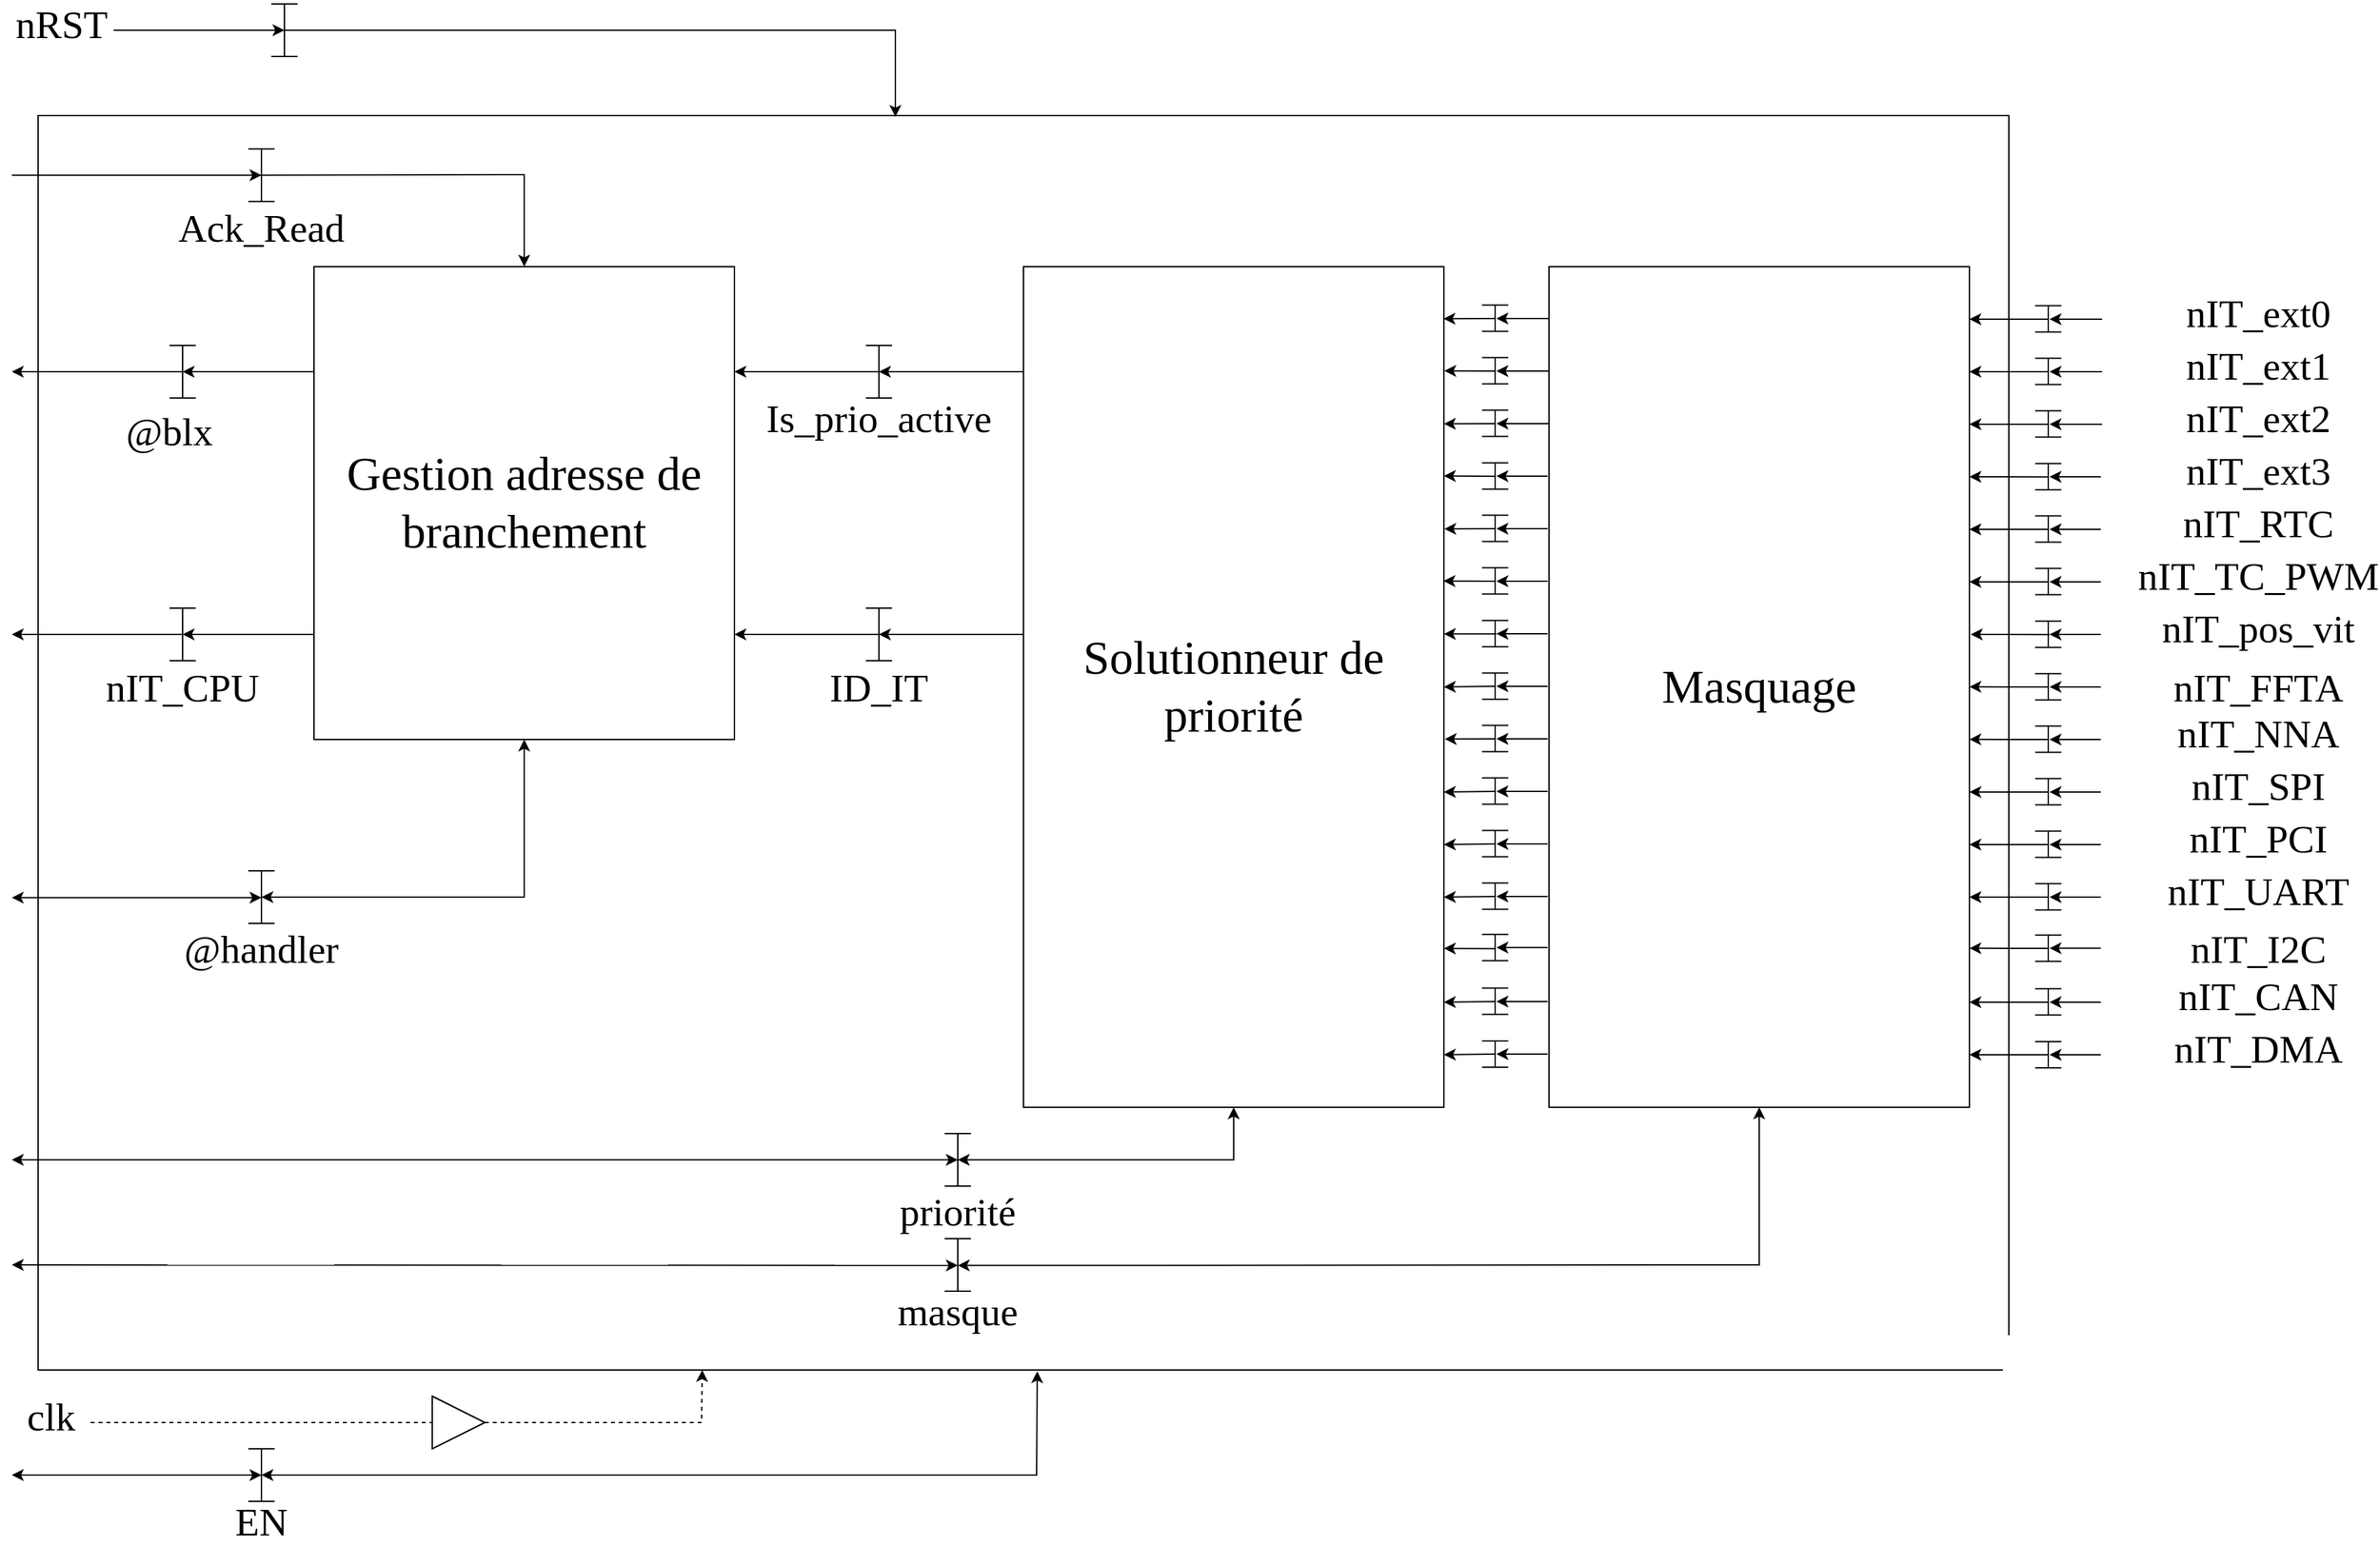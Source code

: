 <mxfile version="20.6.0" type="device"><diagram id="GSa0-DTdNlIR3h5z9FSg" name="Page-1"><mxGraphModel dx="4151" dy="1466" grid="1" gridSize="10" guides="1" tooltips="1" connect="1" arrows="1" fold="1" page="1" pageScale="1" pageWidth="827" pageHeight="1169" math="0" shadow="0"><root><mxCell id="0"/><mxCell id="1" parent="0"/><mxCell id="NlqJfugo5NOdiw3BBOtY-365" value="" style="rounded=0;whiteSpace=wrap;html=1;fontFamily=Verdana;fontSize=36;" vertex="1" parent="1"><mxGeometry x="10" y="845" width="1500" height="955" as="geometry"/></mxCell><mxCell id="NlqJfugo5NOdiw3BBOtY-32" value="" style="endArrow=classic;dashed=1;html=1;rounded=0;fontFamily=Verdana;fontSize=30;startArrow=none;entryX=0.337;entryY=1;entryDx=0;entryDy=0;entryPerimeter=0;" edge="1" parent="1" source="NlqJfugo5NOdiw3BBOtY-103" target="NlqJfugo5NOdiw3BBOtY-365"><mxGeometry width="50" height="50" relative="1" as="geometry"><mxPoint x="-230" y="1840" as="sourcePoint"/><mxPoint x="515" y="1790" as="targetPoint"/><Array as="points"><mxPoint x="515" y="1840"/></Array></mxGeometry></mxCell><mxCell id="NlqJfugo5NOdiw3BBOtY-99" value="" style="endArrow=none;html=1;rounded=0;fontFamily=Verdana;fontSize=36;" edge="1" parent="1"><mxGeometry width="50" height="50" relative="1" as="geometry"><mxPoint x="197.5" y="800" as="sourcePoint"/><mxPoint x="197.5" y="760" as="targetPoint"/></mxGeometry></mxCell><mxCell id="NlqJfugo5NOdiw3BBOtY-100" value="" style="endArrow=none;html=1;rounded=0;fontFamily=Verdana;fontSize=36;" edge="1" parent="1"><mxGeometry width="50" height="50" relative="1" as="geometry"><mxPoint x="187.5" y="760" as="sourcePoint"/><mxPoint x="207.5" y="760" as="targetPoint"/></mxGeometry></mxCell><mxCell id="NlqJfugo5NOdiw3BBOtY-101" value="" style="endArrow=none;html=1;rounded=0;fontFamily=Verdana;fontSize=36;" edge="1" parent="1"><mxGeometry width="50" height="50" relative="1" as="geometry"><mxPoint x="187.5" y="800" as="sourcePoint"/><mxPoint x="207.5" y="800" as="targetPoint"/></mxGeometry></mxCell><mxCell id="NlqJfugo5NOdiw3BBOtY-102" value="" style="endArrow=classic;html=1;rounded=0;fontFamily=Verdana;fontSize=36;" edge="1" parent="1"><mxGeometry width="50" height="50" relative="1" as="geometry"><mxPoint x="67.5" y="780" as="sourcePoint"/><mxPoint x="197.5" y="780" as="targetPoint"/></mxGeometry></mxCell><mxCell id="NlqJfugo5NOdiw3BBOtY-103" value="" style="triangle;whiteSpace=wrap;html=1;fontFamily=Verdana;fontSize=36;" vertex="1" parent="1"><mxGeometry x="310" y="1820" width="40" height="40" as="geometry"/></mxCell><mxCell id="NlqJfugo5NOdiw3BBOtY-104" value="" style="endArrow=none;html=1;rounded=0;fontFamily=Verdana;fontSize=36;fillColor=#FFFFFF;" edge="1" parent="1"><mxGeometry width="50" height="50" relative="1" as="geometry"><mxPoint x="180" y="1900" as="sourcePoint"/><mxPoint x="180" y="1860" as="targetPoint"/></mxGeometry></mxCell><mxCell id="NlqJfugo5NOdiw3BBOtY-105" value="" style="endArrow=none;html=1;rounded=0;fontFamily=Verdana;fontSize=36;fillColor=#FFFFFF;" edge="1" parent="1"><mxGeometry width="50" height="50" relative="1" as="geometry"><mxPoint x="170" y="1900" as="sourcePoint"/><mxPoint x="190" y="1900" as="targetPoint"/></mxGeometry></mxCell><mxCell id="NlqJfugo5NOdiw3BBOtY-106" value="" style="endArrow=none;html=1;rounded=0;fontFamily=Verdana;fontSize=36;fillColor=#FFFFFF;" edge="1" parent="1"><mxGeometry width="50" height="50" relative="1" as="geometry"><mxPoint x="170" y="1860" as="sourcePoint"/><mxPoint x="190" y="1860" as="targetPoint"/></mxGeometry></mxCell><mxCell id="NlqJfugo5NOdiw3BBOtY-114" value="EN" style="text;html=1;strokeColor=none;fillColor=none;align=center;verticalAlign=middle;whiteSpace=wrap;rounded=0;fontFamily=Verdana;fontSize=30;" vertex="1" parent="1"><mxGeometry x="150" y="1900" width="60" height="30" as="geometry"/></mxCell><mxCell id="NlqJfugo5NOdiw3BBOtY-121" value="" style="endArrow=none;html=1;rounded=0;fontFamily=Verdana;fontSize=36;fillColor=#FFFFFF;" edge="1" parent="1"><mxGeometry width="50" height="50" relative="1" as="geometry"><mxPoint x="180" y="1460" as="sourcePoint"/><mxPoint x="180" y="1420" as="targetPoint"/></mxGeometry></mxCell><mxCell id="NlqJfugo5NOdiw3BBOtY-122" value="" style="endArrow=none;html=1;rounded=0;fontFamily=Verdana;fontSize=36;fillColor=#FFFFFF;" edge="1" parent="1"><mxGeometry width="50" height="50" relative="1" as="geometry"><mxPoint x="170" y="1460" as="sourcePoint"/><mxPoint x="190" y="1460" as="targetPoint"/></mxGeometry></mxCell><mxCell id="NlqJfugo5NOdiw3BBOtY-123" value="" style="endArrow=none;html=1;rounded=0;fontFamily=Verdana;fontSize=36;fillColor=#FFFFFF;" edge="1" parent="1"><mxGeometry width="50" height="50" relative="1" as="geometry"><mxPoint x="170" y="1420" as="sourcePoint"/><mxPoint x="190" y="1420" as="targetPoint"/></mxGeometry></mxCell><mxCell id="NlqJfugo5NOdiw3BBOtY-124" value="" style="endArrow=none;html=1;rounded=0;fontFamily=Verdana;fontSize=36;fillColor=#FFFFFF;" edge="1" parent="1"><mxGeometry width="50" height="50" relative="1" as="geometry"><mxPoint x="710" y="1660.0" as="sourcePoint"/><mxPoint x="710" y="1620.0" as="targetPoint"/></mxGeometry></mxCell><mxCell id="NlqJfugo5NOdiw3BBOtY-125" value="" style="endArrow=none;html=1;rounded=0;fontFamily=Verdana;fontSize=36;fillColor=#FFFFFF;" edge="1" parent="1"><mxGeometry width="50" height="50" relative="1" as="geometry"><mxPoint x="700" y="1660.0" as="sourcePoint"/><mxPoint x="720" y="1660.0" as="targetPoint"/></mxGeometry></mxCell><mxCell id="NlqJfugo5NOdiw3BBOtY-126" value="" style="endArrow=none;html=1;rounded=0;fontFamily=Verdana;fontSize=36;fillColor=#FFFFFF;" edge="1" parent="1"><mxGeometry width="50" height="50" relative="1" as="geometry"><mxPoint x="700" y="1620.0" as="sourcePoint"/><mxPoint x="720" y="1620.0" as="targetPoint"/></mxGeometry></mxCell><mxCell id="NlqJfugo5NOdiw3BBOtY-131" value="@handler" style="text;html=1;strokeColor=none;fillColor=none;align=center;verticalAlign=middle;whiteSpace=wrap;rounded=0;fontFamily=Verdana;fontSize=30;" vertex="1" parent="1"><mxGeometry x="150" y="1464" width="60" height="30" as="geometry"/></mxCell><mxCell id="NlqJfugo5NOdiw3BBOtY-132" value="priorité" style="text;html=1;strokeColor=none;fillColor=none;align=center;verticalAlign=middle;whiteSpace=wrap;rounded=0;fontFamily=Verdana;fontSize=30;" vertex="1" parent="1"><mxGeometry x="680" y="1664" width="60" height="30" as="geometry"/></mxCell><mxCell id="NlqJfugo5NOdiw3BBOtY-138" value="" style="endArrow=classic;startArrow=classic;html=1;rounded=0;fontFamily=Verdana;fontSize=36;fillColor=#FFFFFF;entryX=0.507;entryY=1.001;entryDx=0;entryDy=0;entryPerimeter=0;" edge="1" parent="1" target="NlqJfugo5NOdiw3BBOtY-365"><mxGeometry width="50" height="50" relative="1" as="geometry"><mxPoint x="180" y="1880" as="sourcePoint"/><mxPoint x="390" y="1880" as="targetPoint"/><Array as="points"><mxPoint x="770" y="1880"/></Array></mxGeometry></mxCell><mxCell id="NlqJfugo5NOdiw3BBOtY-139" value="" style="endArrow=classic;startArrow=classic;html=1;rounded=0;fontFamily=Verdana;fontSize=36;fillColor=#FFFFFF;" edge="1" parent="1"><mxGeometry width="50" height="50" relative="1" as="geometry"><mxPoint x="-10" y="1880" as="sourcePoint"/><mxPoint x="180" y="1880" as="targetPoint"/></mxGeometry></mxCell><mxCell id="NlqJfugo5NOdiw3BBOtY-142" value="" style="endArrow=classic;startArrow=classic;html=1;rounded=0;fontFamily=Verdana;fontSize=36;fillColor=#FFFFFF;entryX=0.5;entryY=1;entryDx=0;entryDy=0;" edge="1" parent="1" target="NlqJfugo5NOdiw3BBOtY-159"><mxGeometry width="50" height="50" relative="1" as="geometry"><mxPoint x="180" y="1440" as="sourcePoint"/><mxPoint x="140" y="1320" as="targetPoint"/><Array as="points"><mxPoint x="380" y="1440"/></Array></mxGeometry></mxCell><mxCell id="NlqJfugo5NOdiw3BBOtY-143" value="" style="endArrow=classic;startArrow=classic;html=1;rounded=0;fontFamily=Verdana;fontSize=36;fillColor=#FFFFFF;" edge="1" parent="1"><mxGeometry width="50" height="50" relative="1" as="geometry"><mxPoint x="-10" y="1440.43" as="sourcePoint"/><mxPoint x="180" y="1440.43" as="targetPoint"/></mxGeometry></mxCell><mxCell id="NlqJfugo5NOdiw3BBOtY-144" value="" style="endArrow=classic;startArrow=classic;html=1;rounded=0;fontFamily=Verdana;fontSize=36;fillColor=#FFFFFF;" edge="1" parent="1"><mxGeometry width="50" height="50" relative="1" as="geometry"><mxPoint x="-10" y="1640" as="sourcePoint"/><mxPoint x="710" y="1640" as="targetPoint"/></mxGeometry></mxCell><mxCell id="NlqJfugo5NOdiw3BBOtY-145" value="" style="endArrow=classic;startArrow=classic;html=1;rounded=0;fontFamily=Verdana;fontSize=36;fillColor=#FFFFFF;entryX=0.5;entryY=1;entryDx=0;entryDy=0;" edge="1" parent="1" target="NlqJfugo5NOdiw3BBOtY-160"><mxGeometry width="50" height="50" relative="1" as="geometry"><mxPoint x="710" y="1640" as="sourcePoint"/><mxPoint x="920" y="1640" as="targetPoint"/><Array as="points"><mxPoint x="920" y="1640"/></Array></mxGeometry></mxCell><mxCell id="NlqJfugo5NOdiw3BBOtY-146" value="" style="endArrow=none;html=1;rounded=0;fontFamily=Verdana;fontSize=36;fillColor=#FFFFFF;" edge="1" parent="1"><mxGeometry width="50" height="50" relative="1" as="geometry"><mxPoint x="180" y="870.43" as="sourcePoint"/><mxPoint x="180" y="910.43" as="targetPoint"/></mxGeometry></mxCell><mxCell id="NlqJfugo5NOdiw3BBOtY-147" value="" style="endArrow=none;html=1;rounded=0;fontFamily=Verdana;fontSize=36;fillColor=#FFFFFF;" edge="1" parent="1"><mxGeometry width="50" height="50" relative="1" as="geometry"><mxPoint x="190" y="910.43" as="sourcePoint"/><mxPoint x="170" y="910.43" as="targetPoint"/></mxGeometry></mxCell><mxCell id="NlqJfugo5NOdiw3BBOtY-148" value="" style="endArrow=none;html=1;rounded=0;fontFamily=Verdana;fontSize=36;fillColor=#FFFFFF;" edge="1" parent="1"><mxGeometry width="50" height="50" relative="1" as="geometry"><mxPoint x="190" y="870.43" as="sourcePoint"/><mxPoint x="170" y="870.43" as="targetPoint"/></mxGeometry></mxCell><mxCell id="NlqJfugo5NOdiw3BBOtY-149" value="Ack_Read" style="text;html=1;strokeColor=none;fillColor=none;align=center;verticalAlign=middle;whiteSpace=wrap;rounded=0;fontFamily=Verdana;fontSize=30;direction=south;" vertex="1" parent="1"><mxGeometry x="165" y="900" width="30" height="60" as="geometry"/></mxCell><mxCell id="NlqJfugo5NOdiw3BBOtY-150" value="" style="endArrow=classic;html=1;rounded=0;fontFamily=Verdana;fontSize=30;" edge="1" parent="1"><mxGeometry width="50" height="50" relative="1" as="geometry"><mxPoint x="-10" y="890.43" as="sourcePoint"/><mxPoint x="180" y="890.43" as="targetPoint"/></mxGeometry></mxCell><mxCell id="NlqJfugo5NOdiw3BBOtY-151" value="" style="endArrow=classic;html=1;rounded=0;fontFamily=Verdana;fontSize=30;entryX=0.5;entryY=0;entryDx=0;entryDy=0;" edge="1" parent="1" target="NlqJfugo5NOdiw3BBOtY-159"><mxGeometry width="50" height="50" relative="1" as="geometry"><mxPoint x="180" y="890.43" as="sourcePoint"/><mxPoint x="390" y="890.43" as="targetPoint"/><Array as="points"><mxPoint x="380" y="890"/></Array></mxGeometry></mxCell><mxCell id="NlqJfugo5NOdiw3BBOtY-152" value="nRST" style="text;html=1;strokeColor=none;fillColor=none;align=center;verticalAlign=middle;whiteSpace=wrap;rounded=0;fontFamily=Verdana;fontSize=30;" vertex="1" parent="1"><mxGeometry x="-2.5" y="760" width="60" height="30" as="geometry"/></mxCell><mxCell id="NlqJfugo5NOdiw3BBOtY-153" value="clk" style="text;html=1;strokeColor=none;fillColor=none;align=center;verticalAlign=middle;whiteSpace=wrap;rounded=0;fontFamily=Verdana;fontSize=30;" vertex="1" parent="1"><mxGeometry x="-10" y="1820" width="60" height="30" as="geometry"/></mxCell><mxCell id="NlqJfugo5NOdiw3BBOtY-155" value="" style="triangle;whiteSpace=wrap;html=1;fontFamily=Verdana;fontSize=36;" vertex="1" parent="1"><mxGeometry x="310" y="1820" width="40" height="40" as="geometry"/></mxCell><mxCell id="NlqJfugo5NOdiw3BBOtY-156" value="" style="endArrow=none;dashed=1;html=1;rounded=0;fontFamily=Verdana;fontSize=30;" edge="1" parent="1"><mxGeometry width="50" height="50" relative="1" as="geometry"><mxPoint x="50" y="1840" as="sourcePoint"/><mxPoint x="310" y="1840" as="targetPoint"/><Array as="points"/></mxGeometry></mxCell><mxCell id="NlqJfugo5NOdiw3BBOtY-157" value="" style="endArrow=classic;html=1;rounded=0;fontFamily=Verdana;fontSize=30;entryX=0.435;entryY=0.001;entryDx=0;entryDy=0;entryPerimeter=0;" edge="1" parent="1" target="NlqJfugo5NOdiw3BBOtY-365"><mxGeometry width="50" height="50" relative="1" as="geometry"><mxPoint x="197.5" y="780" as="sourcePoint"/><mxPoint x="662.5" y="840" as="targetPoint"/><Array as="points"><mxPoint x="662.5" y="780"/></Array></mxGeometry></mxCell><mxCell id="NlqJfugo5NOdiw3BBOtY-159" value="&lt;font style=&quot;font-size: 36px;&quot; face=&quot;Verdana&quot;&gt;Gestion adresse de branchement&lt;br&gt;&lt;/font&gt;" style="rounded=0;whiteSpace=wrap;html=1;" vertex="1" parent="1"><mxGeometry x="220" y="960" width="320" height="360" as="geometry"/></mxCell><mxCell id="NlqJfugo5NOdiw3BBOtY-160" value="&lt;font style=&quot;font-size: 36px;&quot; face=&quot;Verdana&quot;&gt;Solutionneur de priorité&lt;br&gt;&lt;/font&gt;" style="rounded=0;whiteSpace=wrap;html=1;" vertex="1" parent="1"><mxGeometry x="760" y="960" width="320" height="640" as="geometry"/></mxCell><mxCell id="NlqJfugo5NOdiw3BBOtY-161" value="&lt;font style=&quot;font-size: 36px;&quot; face=&quot;Verdana&quot;&gt;Masquage&lt;/font&gt;" style="rounded=0;whiteSpace=wrap;html=1;" vertex="1" parent="1"><mxGeometry x="1160" y="960" width="320" height="640" as="geometry"/></mxCell><mxCell id="NlqJfugo5NOdiw3BBOtY-162" value="" style="endArrow=classic;html=1;rounded=0;fontFamily=Verdana;fontSize=30;" edge="1" parent="1"><mxGeometry width="50" height="50" relative="1" as="geometry"><mxPoint x="1540" y="1000" as="sourcePoint"/><mxPoint x="1480" y="1000" as="targetPoint"/></mxGeometry></mxCell><mxCell id="NlqJfugo5NOdiw3BBOtY-163" value="" style="endArrow=classic;html=1;rounded=0;fontFamily=Verdana;fontSize=30;" edge="1" parent="1"><mxGeometry width="50" height="50" relative="1" as="geometry"><mxPoint x="1540" y="1040" as="sourcePoint"/><mxPoint x="1480" y="1040" as="targetPoint"/></mxGeometry></mxCell><mxCell id="NlqJfugo5NOdiw3BBOtY-164" value="" style="endArrow=classic;html=1;rounded=0;fontFamily=Verdana;fontSize=30;" edge="1" parent="1"><mxGeometry width="50" height="50" relative="1" as="geometry"><mxPoint x="1540" y="1080" as="sourcePoint"/><mxPoint x="1480" y="1080" as="targetPoint"/></mxGeometry></mxCell><mxCell id="NlqJfugo5NOdiw3BBOtY-165" value="" style="endArrow=classic;html=1;rounded=0;fontFamily=Verdana;fontSize=30;" edge="1" parent="1"><mxGeometry width="50" height="50" relative="1" as="geometry"><mxPoint x="1540" y="1160" as="sourcePoint"/><mxPoint x="1480" y="1160" as="targetPoint"/></mxGeometry></mxCell><mxCell id="NlqJfugo5NOdiw3BBOtY-166" value="" style="endArrow=classic;html=1;rounded=0;fontFamily=Verdana;fontSize=30;" edge="1" parent="1"><mxGeometry width="50" height="50" relative="1" as="geometry"><mxPoint x="1540" y="1200" as="sourcePoint"/><mxPoint x="1480" y="1200" as="targetPoint"/></mxGeometry></mxCell><mxCell id="NlqJfugo5NOdiw3BBOtY-167" value="" style="endArrow=classic;html=1;rounded=0;fontFamily=Verdana;fontSize=30;" edge="1" parent="1"><mxGeometry width="50" height="50" relative="1" as="geometry"><mxPoint x="1541" y="1240.1" as="sourcePoint"/><mxPoint x="1481" y="1240" as="targetPoint"/></mxGeometry></mxCell><mxCell id="NlqJfugo5NOdiw3BBOtY-168" value="" style="endArrow=classic;html=1;rounded=0;fontFamily=Verdana;fontSize=30;" edge="1" parent="1"><mxGeometry width="50" height="50" relative="1" as="geometry"><mxPoint x="1540" y="1280" as="sourcePoint"/><mxPoint x="1480" y="1279.9" as="targetPoint"/></mxGeometry></mxCell><mxCell id="NlqJfugo5NOdiw3BBOtY-169" value="" style="endArrow=classic;html=1;rounded=0;fontFamily=Verdana;fontSize=30;" edge="1" parent="1"><mxGeometry width="50" height="50" relative="1" as="geometry"><mxPoint x="1540" y="1320" as="sourcePoint"/><mxPoint x="1480" y="1319.9" as="targetPoint"/></mxGeometry></mxCell><mxCell id="NlqJfugo5NOdiw3BBOtY-170" value="" style="endArrow=classic;html=1;rounded=0;fontFamily=Verdana;fontSize=30;" edge="1" parent="1"><mxGeometry width="50" height="50" relative="1" as="geometry"><mxPoint x="1540" y="1360" as="sourcePoint"/><mxPoint x="1480" y="1360" as="targetPoint"/></mxGeometry></mxCell><mxCell id="NlqJfugo5NOdiw3BBOtY-171" value="" style="endArrow=classic;html=1;rounded=0;fontFamily=Verdana;fontSize=30;" edge="1" parent="1"><mxGeometry width="50" height="50" relative="1" as="geometry"><mxPoint x="1540" y="1400" as="sourcePoint"/><mxPoint x="1480" y="1400" as="targetPoint"/></mxGeometry></mxCell><mxCell id="NlqJfugo5NOdiw3BBOtY-172" value="" style="endArrow=classic;html=1;rounded=0;fontFamily=Verdana;fontSize=30;" edge="1" parent="1"><mxGeometry width="50" height="50" relative="1" as="geometry"><mxPoint x="1540" y="1440" as="sourcePoint"/><mxPoint x="1480" y="1440" as="targetPoint"/></mxGeometry></mxCell><mxCell id="NlqJfugo5NOdiw3BBOtY-173" value="" style="endArrow=classic;html=1;rounded=0;fontFamily=Verdana;fontSize=30;" edge="1" parent="1"><mxGeometry width="50" height="50" relative="1" as="geometry"><mxPoint x="1540" y="1479.02" as="sourcePoint"/><mxPoint x="1480" y="1478.92" as="targetPoint"/></mxGeometry></mxCell><mxCell id="NlqJfugo5NOdiw3BBOtY-174" value="" style="endArrow=classic;html=1;rounded=0;fontFamily=Verdana;fontSize=30;" edge="1" parent="1"><mxGeometry width="50" height="50" relative="1" as="geometry"><mxPoint x="1540" y="1520" as="sourcePoint"/><mxPoint x="1480" y="1520" as="targetPoint"/></mxGeometry></mxCell><mxCell id="NlqJfugo5NOdiw3BBOtY-175" value="" style="endArrow=classic;html=1;rounded=0;fontFamily=Verdana;fontSize=30;" edge="1" parent="1"><mxGeometry width="50" height="50" relative="1" as="geometry"><mxPoint x="1540" y="1560" as="sourcePoint"/><mxPoint x="1480" y="1560" as="targetPoint"/></mxGeometry></mxCell><mxCell id="NlqJfugo5NOdiw3BBOtY-176" value="nIT_ext0" style="text;html=1;strokeColor=none;fillColor=none;align=center;verticalAlign=middle;whiteSpace=wrap;rounded=0;fontFamily=Verdana;fontSize=30;" vertex="1" parent="1"><mxGeometry x="1670" y="980" width="60" height="30" as="geometry"/></mxCell><mxCell id="NlqJfugo5NOdiw3BBOtY-177" value="nIT_ext1" style="text;html=1;strokeColor=none;fillColor=none;align=center;verticalAlign=middle;whiteSpace=wrap;rounded=0;fontFamily=Verdana;fontSize=30;" vertex="1" parent="1"><mxGeometry x="1670" y="1020" width="60" height="30" as="geometry"/></mxCell><mxCell id="NlqJfugo5NOdiw3BBOtY-178" value="nIT_ext2" style="text;html=1;strokeColor=none;fillColor=none;align=center;verticalAlign=middle;whiteSpace=wrap;rounded=0;fontFamily=Verdana;fontSize=30;" vertex="1" parent="1"><mxGeometry x="1670" y="1060" width="60" height="30" as="geometry"/></mxCell><mxCell id="NlqJfugo5NOdiw3BBOtY-179" value="nIT_ext3" style="text;html=1;strokeColor=none;fillColor=none;align=center;verticalAlign=middle;whiteSpace=wrap;rounded=0;fontFamily=Verdana;fontSize=30;" vertex="1" parent="1"><mxGeometry x="1670" y="1100" width="60" height="30" as="geometry"/></mxCell><mxCell id="NlqJfugo5NOdiw3BBOtY-180" value="nIT_RTC" style="text;html=1;strokeColor=none;fillColor=none;align=center;verticalAlign=middle;whiteSpace=wrap;rounded=0;fontFamily=Verdana;fontSize=30;" vertex="1" parent="1"><mxGeometry x="1670" y="1140" width="60" height="30" as="geometry"/></mxCell><mxCell id="NlqJfugo5NOdiw3BBOtY-181" value="nIT_TC_PWM" style="text;html=1;strokeColor=none;fillColor=none;align=center;verticalAlign=middle;whiteSpace=wrap;rounded=0;fontFamily=Verdana;fontSize=30;" vertex="1" parent="1"><mxGeometry x="1670" y="1180" width="60" height="30" as="geometry"/></mxCell><mxCell id="NlqJfugo5NOdiw3BBOtY-182" value="nIT_pos_vit" style="text;html=1;strokeColor=none;fillColor=none;align=center;verticalAlign=middle;whiteSpace=wrap;rounded=0;fontFamily=Verdana;fontSize=30;" vertex="1" parent="1"><mxGeometry x="1670" y="1220" width="60" height="30" as="geometry"/></mxCell><mxCell id="NlqJfugo5NOdiw3BBOtY-183" value="nIT_FFTA" style="text;html=1;strokeColor=none;fillColor=none;align=center;verticalAlign=middle;whiteSpace=wrap;rounded=0;fontFamily=Verdana;fontSize=30;" vertex="1" parent="1"><mxGeometry x="1670" y="1265" width="60" height="30" as="geometry"/></mxCell><mxCell id="NlqJfugo5NOdiw3BBOtY-184" value="nIT_NNA" style="text;html=1;strokeColor=none;fillColor=none;align=center;verticalAlign=middle;whiteSpace=wrap;rounded=0;fontFamily=Verdana;fontSize=30;" vertex="1" parent="1"><mxGeometry x="1670" y="1300" width="60" height="30" as="geometry"/></mxCell><mxCell id="NlqJfugo5NOdiw3BBOtY-185" value="nIT_SPI" style="text;html=1;strokeColor=none;fillColor=none;align=center;verticalAlign=middle;whiteSpace=wrap;rounded=0;fontFamily=Verdana;fontSize=30;" vertex="1" parent="1"><mxGeometry x="1670" y="1340" width="60" height="30" as="geometry"/></mxCell><mxCell id="NlqJfugo5NOdiw3BBOtY-186" value="nIT_PCI" style="text;html=1;strokeColor=none;fillColor=none;align=center;verticalAlign=middle;whiteSpace=wrap;rounded=0;fontFamily=Verdana;fontSize=30;" vertex="1" parent="1"><mxGeometry x="1670" y="1380" width="60" height="30" as="geometry"/></mxCell><mxCell id="NlqJfugo5NOdiw3BBOtY-187" value="nIT_UART" style="text;html=1;strokeColor=none;fillColor=none;align=center;verticalAlign=middle;whiteSpace=wrap;rounded=0;fontFamily=Verdana;fontSize=30;" vertex="1" parent="1"><mxGeometry x="1670" y="1420" width="60" height="30" as="geometry"/></mxCell><mxCell id="NlqJfugo5NOdiw3BBOtY-188" value="nIT_I2C" style="text;html=1;strokeColor=none;fillColor=none;align=center;verticalAlign=middle;whiteSpace=wrap;rounded=0;fontFamily=Verdana;fontSize=30;" vertex="1" parent="1"><mxGeometry x="1670" y="1464" width="60" height="30" as="geometry"/></mxCell><mxCell id="NlqJfugo5NOdiw3BBOtY-189" value="nIT_CAN" style="text;html=1;strokeColor=none;fillColor=none;align=center;verticalAlign=middle;whiteSpace=wrap;rounded=0;fontFamily=Verdana;fontSize=30;" vertex="1" parent="1"><mxGeometry x="1670" y="1500" width="60" height="30" as="geometry"/></mxCell><mxCell id="NlqJfugo5NOdiw3BBOtY-190" value="nIT_DMA" style="text;html=1;strokeColor=none;fillColor=none;align=center;verticalAlign=middle;whiteSpace=wrap;rounded=0;fontFamily=Verdana;fontSize=30;" vertex="1" parent="1"><mxGeometry x="1670" y="1540" width="60" height="30" as="geometry"/></mxCell><mxCell id="NlqJfugo5NOdiw3BBOtY-191" value="" style="endArrow=classic;html=1;rounded=0;fontFamily=Verdana;fontSize=30;" edge="1" parent="1"><mxGeometry width="50" height="50" relative="1" as="geometry"><mxPoint x="1540" y="1120.11" as="sourcePoint"/><mxPoint x="1480" y="1120" as="targetPoint"/></mxGeometry></mxCell><mxCell id="NlqJfugo5NOdiw3BBOtY-192" value="" style="endArrow=none;html=1;rounded=0;fontFamily=Verdana;fontSize=36;" edge="1" parent="1"><mxGeometry width="50" height="50" relative="1" as="geometry"><mxPoint x="1540" y="1570" as="sourcePoint"/><mxPoint x="1540" y="1550" as="targetPoint"/></mxGeometry></mxCell><mxCell id="NlqJfugo5NOdiw3BBOtY-193" value="" style="endArrow=none;html=1;rounded=0;fontFamily=Verdana;fontSize=36;" edge="1" parent="1"><mxGeometry width="50" height="50" relative="1" as="geometry"><mxPoint x="1530" y="1550" as="sourcePoint"/><mxPoint x="1550" y="1550" as="targetPoint"/></mxGeometry></mxCell><mxCell id="NlqJfugo5NOdiw3BBOtY-194" value="" style="endArrow=none;html=1;rounded=0;fontFamily=Verdana;fontSize=36;" edge="1" parent="1"><mxGeometry width="50" height="50" relative="1" as="geometry"><mxPoint x="1530" y="1570" as="sourcePoint"/><mxPoint x="1550" y="1570" as="targetPoint"/></mxGeometry></mxCell><mxCell id="NlqJfugo5NOdiw3BBOtY-195" value="" style="endArrow=none;html=1;rounded=0;fontFamily=Verdana;fontSize=36;" edge="1" parent="1"><mxGeometry width="50" height="50" relative="1" as="geometry"><mxPoint x="1540" y="1529.75" as="sourcePoint"/><mxPoint x="1540" y="1509.75" as="targetPoint"/></mxGeometry></mxCell><mxCell id="NlqJfugo5NOdiw3BBOtY-196" value="" style="endArrow=none;html=1;rounded=0;fontFamily=Verdana;fontSize=36;" edge="1" parent="1"><mxGeometry width="50" height="50" relative="1" as="geometry"><mxPoint x="1530" y="1509.75" as="sourcePoint"/><mxPoint x="1550" y="1509.75" as="targetPoint"/></mxGeometry></mxCell><mxCell id="NlqJfugo5NOdiw3BBOtY-197" value="" style="endArrow=none;html=1;rounded=0;fontFamily=Verdana;fontSize=36;" edge="1" parent="1"><mxGeometry width="50" height="50" relative="1" as="geometry"><mxPoint x="1530" y="1529.75" as="sourcePoint"/><mxPoint x="1550" y="1529.75" as="targetPoint"/></mxGeometry></mxCell><mxCell id="NlqJfugo5NOdiw3BBOtY-198" value="" style="endArrow=none;html=1;rounded=0;fontFamily=Verdana;fontSize=36;" edge="1" parent="1"><mxGeometry width="50" height="50" relative="1" as="geometry"><mxPoint x="1540" y="1488.9" as="sourcePoint"/><mxPoint x="1540" y="1468.9" as="targetPoint"/></mxGeometry></mxCell><mxCell id="NlqJfugo5NOdiw3BBOtY-199" value="" style="endArrow=none;html=1;rounded=0;fontFamily=Verdana;fontSize=36;" edge="1" parent="1"><mxGeometry width="50" height="50" relative="1" as="geometry"><mxPoint x="1530" y="1468.9" as="sourcePoint"/><mxPoint x="1550" y="1468.9" as="targetPoint"/></mxGeometry></mxCell><mxCell id="NlqJfugo5NOdiw3BBOtY-200" value="" style="endArrow=none;html=1;rounded=0;fontFamily=Verdana;fontSize=36;" edge="1" parent="1"><mxGeometry width="50" height="50" relative="1" as="geometry"><mxPoint x="1530" y="1488.9" as="sourcePoint"/><mxPoint x="1550" y="1488.9" as="targetPoint"/></mxGeometry></mxCell><mxCell id="NlqJfugo5NOdiw3BBOtY-201" value="" style="endArrow=none;html=1;rounded=0;fontFamily=Verdana;fontSize=36;" edge="1" parent="1"><mxGeometry width="50" height="50" relative="1" as="geometry"><mxPoint x="1540" y="1449.75" as="sourcePoint"/><mxPoint x="1540" y="1429.75" as="targetPoint"/></mxGeometry></mxCell><mxCell id="NlqJfugo5NOdiw3BBOtY-202" value="" style="endArrow=none;html=1;rounded=0;fontFamily=Verdana;fontSize=36;" edge="1" parent="1"><mxGeometry width="50" height="50" relative="1" as="geometry"><mxPoint x="1530" y="1429.75" as="sourcePoint"/><mxPoint x="1550" y="1429.75" as="targetPoint"/></mxGeometry></mxCell><mxCell id="NlqJfugo5NOdiw3BBOtY-203" value="" style="endArrow=none;html=1;rounded=0;fontFamily=Verdana;fontSize=36;" edge="1" parent="1"><mxGeometry width="50" height="50" relative="1" as="geometry"><mxPoint x="1530" y="1449.75" as="sourcePoint"/><mxPoint x="1550" y="1449.75" as="targetPoint"/></mxGeometry></mxCell><mxCell id="NlqJfugo5NOdiw3BBOtY-204" value="" style="endArrow=none;html=1;rounded=0;fontFamily=Verdana;fontSize=36;" edge="1" parent="1"><mxGeometry width="50" height="50" relative="1" as="geometry"><mxPoint x="1540" y="1409.75" as="sourcePoint"/><mxPoint x="1540" y="1389.75" as="targetPoint"/></mxGeometry></mxCell><mxCell id="NlqJfugo5NOdiw3BBOtY-205" value="" style="endArrow=none;html=1;rounded=0;fontFamily=Verdana;fontSize=36;" edge="1" parent="1"><mxGeometry width="50" height="50" relative="1" as="geometry"><mxPoint x="1530" y="1389.75" as="sourcePoint"/><mxPoint x="1550" y="1389.75" as="targetPoint"/></mxGeometry></mxCell><mxCell id="NlqJfugo5NOdiw3BBOtY-206" value="" style="endArrow=none;html=1;rounded=0;fontFamily=Verdana;fontSize=36;" edge="1" parent="1"><mxGeometry width="50" height="50" relative="1" as="geometry"><mxPoint x="1530" y="1409.75" as="sourcePoint"/><mxPoint x="1550" y="1409.75" as="targetPoint"/></mxGeometry></mxCell><mxCell id="NlqJfugo5NOdiw3BBOtY-207" value="" style="endArrow=none;html=1;rounded=0;fontFamily=Verdana;fontSize=36;" edge="1" parent="1"><mxGeometry width="50" height="50" relative="1" as="geometry"><mxPoint x="1540" y="1369.75" as="sourcePoint"/><mxPoint x="1540" y="1349.75" as="targetPoint"/></mxGeometry></mxCell><mxCell id="NlqJfugo5NOdiw3BBOtY-208" value="" style="endArrow=none;html=1;rounded=0;fontFamily=Verdana;fontSize=36;" edge="1" parent="1"><mxGeometry width="50" height="50" relative="1" as="geometry"><mxPoint x="1530" y="1349.75" as="sourcePoint"/><mxPoint x="1550" y="1349.75" as="targetPoint"/></mxGeometry></mxCell><mxCell id="NlqJfugo5NOdiw3BBOtY-209" value="" style="endArrow=none;html=1;rounded=0;fontFamily=Verdana;fontSize=36;" edge="1" parent="1"><mxGeometry width="50" height="50" relative="1" as="geometry"><mxPoint x="1530" y="1369.75" as="sourcePoint"/><mxPoint x="1550" y="1369.75" as="targetPoint"/></mxGeometry></mxCell><mxCell id="NlqJfugo5NOdiw3BBOtY-210" value="" style="endArrow=none;html=1;rounded=0;fontFamily=Verdana;fontSize=36;" edge="1" parent="1"><mxGeometry width="50" height="50" relative="1" as="geometry"><mxPoint x="1540" y="1329.75" as="sourcePoint"/><mxPoint x="1540" y="1309.75" as="targetPoint"/></mxGeometry></mxCell><mxCell id="NlqJfugo5NOdiw3BBOtY-211" value="" style="endArrow=none;html=1;rounded=0;fontFamily=Verdana;fontSize=36;" edge="1" parent="1"><mxGeometry width="50" height="50" relative="1" as="geometry"><mxPoint x="1530" y="1309.75" as="sourcePoint"/><mxPoint x="1550" y="1309.75" as="targetPoint"/></mxGeometry></mxCell><mxCell id="NlqJfugo5NOdiw3BBOtY-212" value="" style="endArrow=none;html=1;rounded=0;fontFamily=Verdana;fontSize=36;" edge="1" parent="1"><mxGeometry width="50" height="50" relative="1" as="geometry"><mxPoint x="1530" y="1329.75" as="sourcePoint"/><mxPoint x="1550" y="1329.75" as="targetPoint"/></mxGeometry></mxCell><mxCell id="NlqJfugo5NOdiw3BBOtY-213" value="" style="endArrow=none;html=1;rounded=0;fontFamily=Verdana;fontSize=36;" edge="1" parent="1"><mxGeometry width="50" height="50" relative="1" as="geometry"><mxPoint x="1540" y="1289.88" as="sourcePoint"/><mxPoint x="1540" y="1269.88" as="targetPoint"/></mxGeometry></mxCell><mxCell id="NlqJfugo5NOdiw3BBOtY-214" value="" style="endArrow=none;html=1;rounded=0;fontFamily=Verdana;fontSize=36;" edge="1" parent="1"><mxGeometry width="50" height="50" relative="1" as="geometry"><mxPoint x="1530" y="1269.88" as="sourcePoint"/><mxPoint x="1550" y="1269.88" as="targetPoint"/></mxGeometry></mxCell><mxCell id="NlqJfugo5NOdiw3BBOtY-215" value="" style="endArrow=none;html=1;rounded=0;fontFamily=Verdana;fontSize=36;" edge="1" parent="1"><mxGeometry width="50" height="50" relative="1" as="geometry"><mxPoint x="1530" y="1289.88" as="sourcePoint"/><mxPoint x="1550" y="1289.88" as="targetPoint"/></mxGeometry></mxCell><mxCell id="NlqJfugo5NOdiw3BBOtY-216" value="" style="endArrow=none;html=1;rounded=0;fontFamily=Verdana;fontSize=36;" edge="1" parent="1"><mxGeometry width="50" height="50" relative="1" as="geometry"><mxPoint x="1540" y="1249.88" as="sourcePoint"/><mxPoint x="1540" y="1229.88" as="targetPoint"/></mxGeometry></mxCell><mxCell id="NlqJfugo5NOdiw3BBOtY-217" value="" style="endArrow=none;html=1;rounded=0;fontFamily=Verdana;fontSize=36;" edge="1" parent="1"><mxGeometry width="50" height="50" relative="1" as="geometry"><mxPoint x="1530" y="1229.88" as="sourcePoint"/><mxPoint x="1550" y="1229.88" as="targetPoint"/></mxGeometry></mxCell><mxCell id="NlqJfugo5NOdiw3BBOtY-218" value="" style="endArrow=none;html=1;rounded=0;fontFamily=Verdana;fontSize=36;" edge="1" parent="1"><mxGeometry width="50" height="50" relative="1" as="geometry"><mxPoint x="1530" y="1249.88" as="sourcePoint"/><mxPoint x="1550" y="1249.88" as="targetPoint"/></mxGeometry></mxCell><mxCell id="NlqJfugo5NOdiw3BBOtY-219" value="" style="endArrow=none;html=1;rounded=0;fontFamily=Verdana;fontSize=36;" edge="1" parent="1"><mxGeometry width="50" height="50" relative="1" as="geometry"><mxPoint x="1540" y="1209.75" as="sourcePoint"/><mxPoint x="1540" y="1189.75" as="targetPoint"/></mxGeometry></mxCell><mxCell id="NlqJfugo5NOdiw3BBOtY-220" value="" style="endArrow=none;html=1;rounded=0;fontFamily=Verdana;fontSize=36;" edge="1" parent="1"><mxGeometry width="50" height="50" relative="1" as="geometry"><mxPoint x="1530" y="1189.75" as="sourcePoint"/><mxPoint x="1550" y="1189.75" as="targetPoint"/></mxGeometry></mxCell><mxCell id="NlqJfugo5NOdiw3BBOtY-221" value="" style="endArrow=none;html=1;rounded=0;fontFamily=Verdana;fontSize=36;" edge="1" parent="1"><mxGeometry width="50" height="50" relative="1" as="geometry"><mxPoint x="1530" y="1209.75" as="sourcePoint"/><mxPoint x="1550" y="1209.75" as="targetPoint"/></mxGeometry></mxCell><mxCell id="NlqJfugo5NOdiw3BBOtY-222" value="" style="endArrow=none;html=1;rounded=0;fontFamily=Verdana;fontSize=36;" edge="1" parent="1"><mxGeometry width="50" height="50" relative="1" as="geometry"><mxPoint x="1540" y="1169.75" as="sourcePoint"/><mxPoint x="1540" y="1149.75" as="targetPoint"/></mxGeometry></mxCell><mxCell id="NlqJfugo5NOdiw3BBOtY-223" value="" style="endArrow=none;html=1;rounded=0;fontFamily=Verdana;fontSize=36;" edge="1" parent="1"><mxGeometry width="50" height="50" relative="1" as="geometry"><mxPoint x="1530" y="1149.75" as="sourcePoint"/><mxPoint x="1550" y="1149.75" as="targetPoint"/></mxGeometry></mxCell><mxCell id="NlqJfugo5NOdiw3BBOtY-224" value="" style="endArrow=none;html=1;rounded=0;fontFamily=Verdana;fontSize=36;" edge="1" parent="1"><mxGeometry width="50" height="50" relative="1" as="geometry"><mxPoint x="1530" y="1169.75" as="sourcePoint"/><mxPoint x="1550" y="1169.75" as="targetPoint"/></mxGeometry></mxCell><mxCell id="NlqJfugo5NOdiw3BBOtY-225" value="" style="endArrow=none;html=1;rounded=0;fontFamily=Verdana;fontSize=36;" edge="1" parent="1"><mxGeometry width="50" height="50" relative="1" as="geometry"><mxPoint x="1540" y="1129.88" as="sourcePoint"/><mxPoint x="1540" y="1109.88" as="targetPoint"/></mxGeometry></mxCell><mxCell id="NlqJfugo5NOdiw3BBOtY-226" value="" style="endArrow=none;html=1;rounded=0;fontFamily=Verdana;fontSize=36;" edge="1" parent="1"><mxGeometry width="50" height="50" relative="1" as="geometry"><mxPoint x="1530" y="1109.88" as="sourcePoint"/><mxPoint x="1550" y="1109.88" as="targetPoint"/></mxGeometry></mxCell><mxCell id="NlqJfugo5NOdiw3BBOtY-227" value="" style="endArrow=none;html=1;rounded=0;fontFamily=Verdana;fontSize=36;" edge="1" parent="1"><mxGeometry width="50" height="50" relative="1" as="geometry"><mxPoint x="1530" y="1129.88" as="sourcePoint"/><mxPoint x="1550" y="1129.88" as="targetPoint"/></mxGeometry></mxCell><mxCell id="NlqJfugo5NOdiw3BBOtY-228" value="" style="endArrow=none;html=1;rounded=0;fontFamily=Verdana;fontSize=36;" edge="1" parent="1"><mxGeometry width="50" height="50" relative="1" as="geometry"><mxPoint x="1540" y="1089.75" as="sourcePoint"/><mxPoint x="1540" y="1069.75" as="targetPoint"/></mxGeometry></mxCell><mxCell id="NlqJfugo5NOdiw3BBOtY-229" value="" style="endArrow=none;html=1;rounded=0;fontFamily=Verdana;fontSize=36;" edge="1" parent="1"><mxGeometry width="50" height="50" relative="1" as="geometry"><mxPoint x="1530" y="1069.75" as="sourcePoint"/><mxPoint x="1550" y="1069.75" as="targetPoint"/></mxGeometry></mxCell><mxCell id="NlqJfugo5NOdiw3BBOtY-230" value="" style="endArrow=none;html=1;rounded=0;fontFamily=Verdana;fontSize=36;" edge="1" parent="1"><mxGeometry width="50" height="50" relative="1" as="geometry"><mxPoint x="1530" y="1089.75" as="sourcePoint"/><mxPoint x="1550" y="1089.75" as="targetPoint"/></mxGeometry></mxCell><mxCell id="NlqJfugo5NOdiw3BBOtY-231" value="" style="endArrow=none;html=1;rounded=0;fontFamily=Verdana;fontSize=36;" edge="1" parent="1"><mxGeometry width="50" height="50" relative="1" as="geometry"><mxPoint x="1540" y="1049.75" as="sourcePoint"/><mxPoint x="1540" y="1029.75" as="targetPoint"/></mxGeometry></mxCell><mxCell id="NlqJfugo5NOdiw3BBOtY-232" value="" style="endArrow=none;html=1;rounded=0;fontFamily=Verdana;fontSize=36;" edge="1" parent="1"><mxGeometry width="50" height="50" relative="1" as="geometry"><mxPoint x="1530" y="1029.75" as="sourcePoint"/><mxPoint x="1550" y="1029.75" as="targetPoint"/></mxGeometry></mxCell><mxCell id="NlqJfugo5NOdiw3BBOtY-233" value="" style="endArrow=none;html=1;rounded=0;fontFamily=Verdana;fontSize=36;" edge="1" parent="1"><mxGeometry width="50" height="50" relative="1" as="geometry"><mxPoint x="1530" y="1049.75" as="sourcePoint"/><mxPoint x="1550" y="1049.75" as="targetPoint"/></mxGeometry></mxCell><mxCell id="NlqJfugo5NOdiw3BBOtY-234" value="" style="endArrow=none;html=1;rounded=0;fontFamily=Verdana;fontSize=36;" edge="1" parent="1"><mxGeometry width="50" height="50" relative="1" as="geometry"><mxPoint x="1540" y="1009.75" as="sourcePoint"/><mxPoint x="1540" y="989.75" as="targetPoint"/></mxGeometry></mxCell><mxCell id="NlqJfugo5NOdiw3BBOtY-235" value="" style="endArrow=none;html=1;rounded=0;fontFamily=Verdana;fontSize=36;" edge="1" parent="1"><mxGeometry width="50" height="50" relative="1" as="geometry"><mxPoint x="1530" y="989.75" as="sourcePoint"/><mxPoint x="1550" y="989.75" as="targetPoint"/></mxGeometry></mxCell><mxCell id="NlqJfugo5NOdiw3BBOtY-236" value="" style="endArrow=none;html=1;rounded=0;fontFamily=Verdana;fontSize=36;" edge="1" parent="1"><mxGeometry width="50" height="50" relative="1" as="geometry"><mxPoint x="1530" y="1009.75" as="sourcePoint"/><mxPoint x="1550" y="1009.75" as="targetPoint"/></mxGeometry></mxCell><mxCell id="NlqJfugo5NOdiw3BBOtY-237" value="" style="endArrow=classic;html=1;rounded=0;fontFamily=Verdana;fontSize=36;" edge="1" parent="1"><mxGeometry width="50" height="50" relative="1" as="geometry"><mxPoint x="1581" y="1000" as="sourcePoint"/><mxPoint x="1541" y="1000" as="targetPoint"/></mxGeometry></mxCell><mxCell id="NlqJfugo5NOdiw3BBOtY-238" value="" style="endArrow=classic;html=1;rounded=0;fontFamily=Verdana;fontSize=36;" edge="1" parent="1"><mxGeometry width="50" height="50" relative="1" as="geometry"><mxPoint x="1581" y="1040" as="sourcePoint"/><mxPoint x="1541" y="1040" as="targetPoint"/></mxGeometry></mxCell><mxCell id="NlqJfugo5NOdiw3BBOtY-239" value="" style="endArrow=classic;html=1;rounded=0;fontFamily=Verdana;fontSize=36;" edge="1" parent="1"><mxGeometry width="50" height="50" relative="1" as="geometry"><mxPoint x="1581" y="1080" as="sourcePoint"/><mxPoint x="1541" y="1080" as="targetPoint"/></mxGeometry></mxCell><mxCell id="NlqJfugo5NOdiw3BBOtY-240" value="" style="endArrow=classic;html=1;rounded=0;fontFamily=Verdana;fontSize=30;" edge="1" parent="1"><mxGeometry width="50" height="50" relative="1" as="geometry"><mxPoint x="1580" y="1120" as="sourcePoint"/><mxPoint x="1541" y="1120" as="targetPoint"/></mxGeometry></mxCell><mxCell id="NlqJfugo5NOdiw3BBOtY-241" value="" style="endArrow=classic;html=1;rounded=0;fontFamily=Verdana;fontSize=30;" edge="1" parent="1"><mxGeometry width="50" height="50" relative="1" as="geometry"><mxPoint x="1580" y="1160" as="sourcePoint"/><mxPoint x="1541" y="1160" as="targetPoint"/></mxGeometry></mxCell><mxCell id="NlqJfugo5NOdiw3BBOtY-242" value="" style="endArrow=classic;html=1;rounded=0;fontFamily=Verdana;fontSize=30;" edge="1" parent="1"><mxGeometry width="50" height="50" relative="1" as="geometry"><mxPoint x="1580" y="1200" as="sourcePoint"/><mxPoint x="1541" y="1200" as="targetPoint"/></mxGeometry></mxCell><mxCell id="NlqJfugo5NOdiw3BBOtY-243" value="" style="endArrow=classic;html=1;rounded=0;fontFamily=Verdana;fontSize=30;" edge="1" parent="1"><mxGeometry width="50" height="50" relative="1" as="geometry"><mxPoint x="1580" y="1240" as="sourcePoint"/><mxPoint x="1541" y="1240" as="targetPoint"/></mxGeometry></mxCell><mxCell id="NlqJfugo5NOdiw3BBOtY-244" value="" style="endArrow=classic;html=1;rounded=0;fontFamily=Verdana;fontSize=30;" edge="1" parent="1"><mxGeometry width="50" height="50" relative="1" as="geometry"><mxPoint x="1580" y="1279.94" as="sourcePoint"/><mxPoint x="1541" y="1279.94" as="targetPoint"/></mxGeometry></mxCell><mxCell id="NlqJfugo5NOdiw3BBOtY-245" value="" style="endArrow=classic;html=1;rounded=0;fontFamily=Verdana;fontSize=30;" edge="1" parent="1"><mxGeometry width="50" height="50" relative="1" as="geometry"><mxPoint x="1580" y="1320" as="sourcePoint"/><mxPoint x="1541" y="1320" as="targetPoint"/></mxGeometry></mxCell><mxCell id="NlqJfugo5NOdiw3BBOtY-246" value="" style="endArrow=classic;html=1;rounded=0;fontFamily=Verdana;fontSize=30;" edge="1" parent="1"><mxGeometry width="50" height="50" relative="1" as="geometry"><mxPoint x="1580" y="1360" as="sourcePoint"/><mxPoint x="1541" y="1360" as="targetPoint"/></mxGeometry></mxCell><mxCell id="NlqJfugo5NOdiw3BBOtY-247" value="" style="endArrow=classic;html=1;rounded=0;fontFamily=Verdana;fontSize=30;" edge="1" parent="1"><mxGeometry width="50" height="50" relative="1" as="geometry"><mxPoint x="1580" y="1400" as="sourcePoint"/><mxPoint x="1541" y="1400" as="targetPoint"/></mxGeometry></mxCell><mxCell id="NlqJfugo5NOdiw3BBOtY-248" value="" style="endArrow=classic;html=1;rounded=0;fontFamily=Verdana;fontSize=30;" edge="1" parent="1"><mxGeometry width="50" height="50" relative="1" as="geometry"><mxPoint x="1580" y="1440" as="sourcePoint"/><mxPoint x="1541" y="1440" as="targetPoint"/></mxGeometry></mxCell><mxCell id="NlqJfugo5NOdiw3BBOtY-249" value="" style="endArrow=classic;html=1;rounded=0;fontFamily=Verdana;fontSize=30;" edge="1" parent="1"><mxGeometry width="50" height="50" relative="1" as="geometry"><mxPoint x="1580" y="1478.9" as="sourcePoint"/><mxPoint x="1541" y="1478.9" as="targetPoint"/></mxGeometry></mxCell><mxCell id="NlqJfugo5NOdiw3BBOtY-250" value="" style="endArrow=classic;html=1;rounded=0;fontFamily=Verdana;fontSize=30;" edge="1" parent="1"><mxGeometry width="50" height="50" relative="1" as="geometry"><mxPoint x="1580" y="1520" as="sourcePoint"/><mxPoint x="1541" y="1520" as="targetPoint"/></mxGeometry></mxCell><mxCell id="NlqJfugo5NOdiw3BBOtY-251" value="" style="endArrow=classic;html=1;rounded=0;fontFamily=Verdana;fontSize=30;" edge="1" parent="1"><mxGeometry width="50" height="50" relative="1" as="geometry"><mxPoint x="1580" y="1560" as="sourcePoint"/><mxPoint x="1541" y="1560" as="targetPoint"/></mxGeometry></mxCell><mxCell id="NlqJfugo5NOdiw3BBOtY-252" value="" style="endArrow=classic;html=1;rounded=0;fontFamily=Verdana;fontSize=30;entryX=0.999;entryY=0.062;entryDx=0;entryDy=0;entryPerimeter=0;" edge="1" parent="1" target="NlqJfugo5NOdiw3BBOtY-160"><mxGeometry width="50" height="50" relative="1" as="geometry"><mxPoint x="1119" y="999.5" as="sourcePoint"/><mxPoint x="1059" y="999.5" as="targetPoint"/></mxGeometry></mxCell><mxCell id="NlqJfugo5NOdiw3BBOtY-253" value="" style="endArrow=classic;html=1;rounded=0;fontFamily=Verdana;fontSize=30;entryX=1.001;entryY=0.124;entryDx=0;entryDy=0;entryPerimeter=0;" edge="1" parent="1" target="NlqJfugo5NOdiw3BBOtY-160"><mxGeometry width="50" height="50" relative="1" as="geometry"><mxPoint x="1119" y="1039.5" as="sourcePoint"/><mxPoint x="1059" y="1039.5" as="targetPoint"/></mxGeometry></mxCell><mxCell id="NlqJfugo5NOdiw3BBOtY-254" value="" style="endArrow=classic;html=1;rounded=0;fontFamily=Verdana;fontSize=30;entryX=1;entryY=0.187;entryDx=0;entryDy=0;entryPerimeter=0;" edge="1" parent="1" target="NlqJfugo5NOdiw3BBOtY-160"><mxGeometry width="50" height="50" relative="1" as="geometry"><mxPoint x="1119" y="1079.5" as="sourcePoint"/><mxPoint x="1059" y="1079.5" as="targetPoint"/></mxGeometry></mxCell><mxCell id="NlqJfugo5NOdiw3BBOtY-255" value="" style="endArrow=classic;html=1;rounded=0;fontFamily=Verdana;fontSize=30;entryX=1.001;entryY=0.312;entryDx=0;entryDy=0;entryPerimeter=0;" edge="1" parent="1" target="NlqJfugo5NOdiw3BBOtY-160"><mxGeometry width="50" height="50" relative="1" as="geometry"><mxPoint x="1119" y="1159.5" as="sourcePoint"/><mxPoint x="1059" y="1159.5" as="targetPoint"/></mxGeometry></mxCell><mxCell id="NlqJfugo5NOdiw3BBOtY-256" value="" style="endArrow=classic;html=1;rounded=0;fontFamily=Verdana;fontSize=30;entryX=0.999;entryY=0.374;entryDx=0;entryDy=0;entryPerimeter=0;" edge="1" parent="1" target="NlqJfugo5NOdiw3BBOtY-160"><mxGeometry width="50" height="50" relative="1" as="geometry"><mxPoint x="1119" y="1199.5" as="sourcePoint"/><mxPoint x="1059" y="1199.5" as="targetPoint"/></mxGeometry></mxCell><mxCell id="NlqJfugo5NOdiw3BBOtY-257" value="" style="endArrow=classic;html=1;rounded=0;fontFamily=Verdana;fontSize=30;entryX=1;entryY=0.437;entryDx=0;entryDy=0;entryPerimeter=0;" edge="1" parent="1" target="NlqJfugo5NOdiw3BBOtY-160"><mxGeometry width="50" height="50" relative="1" as="geometry"><mxPoint x="1120" y="1239.6" as="sourcePoint"/><mxPoint x="1060" y="1239.5" as="targetPoint"/></mxGeometry></mxCell><mxCell id="NlqJfugo5NOdiw3BBOtY-258" value="" style="endArrow=classic;html=1;rounded=0;fontFamily=Verdana;fontSize=30;entryX=1;entryY=0.5;entryDx=0;entryDy=0;" edge="1" parent="1" target="NlqJfugo5NOdiw3BBOtY-160"><mxGeometry width="50" height="50" relative="1" as="geometry"><mxPoint x="1119" y="1279.5" as="sourcePoint"/><mxPoint x="1059" y="1279.4" as="targetPoint"/></mxGeometry></mxCell><mxCell id="NlqJfugo5NOdiw3BBOtY-259" value="" style="endArrow=classic;html=1;rounded=0;fontFamily=Verdana;fontSize=30;entryX=1.002;entryY=0.562;entryDx=0;entryDy=0;entryPerimeter=0;" edge="1" parent="1" target="NlqJfugo5NOdiw3BBOtY-160"><mxGeometry width="50" height="50" relative="1" as="geometry"><mxPoint x="1119" y="1319.5" as="sourcePoint"/><mxPoint x="1059" y="1319.4" as="targetPoint"/></mxGeometry></mxCell><mxCell id="NlqJfugo5NOdiw3BBOtY-260" value="" style="endArrow=classic;html=1;rounded=0;fontFamily=Verdana;fontSize=30;" edge="1" parent="1"><mxGeometry width="50" height="50" relative="1" as="geometry"><mxPoint x="1119" y="1359.5" as="sourcePoint"/><mxPoint x="1080" y="1360" as="targetPoint"/></mxGeometry></mxCell><mxCell id="NlqJfugo5NOdiw3BBOtY-261" value="" style="endArrow=classic;html=1;rounded=0;fontFamily=Verdana;fontSize=30;" edge="1" parent="1"><mxGeometry width="50" height="50" relative="1" as="geometry"><mxPoint x="1119" y="1399.5" as="sourcePoint"/><mxPoint x="1080" y="1400" as="targetPoint"/></mxGeometry></mxCell><mxCell id="NlqJfugo5NOdiw3BBOtY-262" value="" style="endArrow=classic;html=1;rounded=0;fontFamily=Verdana;fontSize=30;" edge="1" parent="1"><mxGeometry width="50" height="50" relative="1" as="geometry"><mxPoint x="1119" y="1439.5" as="sourcePoint"/><mxPoint x="1080" y="1440" as="targetPoint"/></mxGeometry></mxCell><mxCell id="NlqJfugo5NOdiw3BBOtY-263" value="" style="endArrow=classic;html=1;rounded=0;fontFamily=Verdana;fontSize=30;entryX=1;entryY=0.811;entryDx=0;entryDy=0;entryPerimeter=0;" edge="1" parent="1" target="NlqJfugo5NOdiw3BBOtY-160"><mxGeometry width="50" height="50" relative="1" as="geometry"><mxPoint x="1119" y="1479.26" as="sourcePoint"/><mxPoint x="1080" y="1479" as="targetPoint"/></mxGeometry></mxCell><mxCell id="NlqJfugo5NOdiw3BBOtY-264" value="" style="endArrow=classic;html=1;rounded=0;fontFamily=Verdana;fontSize=30;" edge="1" parent="1"><mxGeometry width="50" height="50" relative="1" as="geometry"><mxPoint x="1119" y="1519.5" as="sourcePoint"/><mxPoint x="1080" y="1520" as="targetPoint"/></mxGeometry></mxCell><mxCell id="NlqJfugo5NOdiw3BBOtY-265" value="" style="endArrow=classic;html=1;rounded=0;fontFamily=Verdana;fontSize=30;" edge="1" parent="1"><mxGeometry width="50" height="50" relative="1" as="geometry"><mxPoint x="1119" y="1559.5" as="sourcePoint"/><mxPoint x="1080" y="1560" as="targetPoint"/></mxGeometry></mxCell><mxCell id="NlqJfugo5NOdiw3BBOtY-266" value="" style="endArrow=classic;html=1;rounded=0;fontFamily=Verdana;fontSize=30;entryX=1;entryY=0.249;entryDx=0;entryDy=0;entryPerimeter=0;" edge="1" parent="1" target="NlqJfugo5NOdiw3BBOtY-160"><mxGeometry width="50" height="50" relative="1" as="geometry"><mxPoint x="1119" y="1119.61" as="sourcePoint"/><mxPoint x="1059" y="1119.5" as="targetPoint"/></mxGeometry></mxCell><mxCell id="NlqJfugo5NOdiw3BBOtY-267" value="" style="endArrow=none;html=1;rounded=0;fontFamily=Verdana;fontSize=36;" edge="1" parent="1"><mxGeometry width="50" height="50" relative="1" as="geometry"><mxPoint x="1119" y="1569.5" as="sourcePoint"/><mxPoint x="1119" y="1549.5" as="targetPoint"/></mxGeometry></mxCell><mxCell id="NlqJfugo5NOdiw3BBOtY-268" value="" style="endArrow=none;html=1;rounded=0;fontFamily=Verdana;fontSize=36;" edge="1" parent="1"><mxGeometry width="50" height="50" relative="1" as="geometry"><mxPoint x="1109" y="1549.5" as="sourcePoint"/><mxPoint x="1129" y="1549.5" as="targetPoint"/></mxGeometry></mxCell><mxCell id="NlqJfugo5NOdiw3BBOtY-269" value="" style="endArrow=none;html=1;rounded=0;fontFamily=Verdana;fontSize=36;" edge="1" parent="1"><mxGeometry width="50" height="50" relative="1" as="geometry"><mxPoint x="1109" y="1569.5" as="sourcePoint"/><mxPoint x="1129" y="1569.5" as="targetPoint"/></mxGeometry></mxCell><mxCell id="NlqJfugo5NOdiw3BBOtY-270" value="" style="endArrow=none;html=1;rounded=0;fontFamily=Verdana;fontSize=36;" edge="1" parent="1"><mxGeometry width="50" height="50" relative="1" as="geometry"><mxPoint x="1119" y="1529.25" as="sourcePoint"/><mxPoint x="1119" y="1509.25" as="targetPoint"/></mxGeometry></mxCell><mxCell id="NlqJfugo5NOdiw3BBOtY-271" value="" style="endArrow=none;html=1;rounded=0;fontFamily=Verdana;fontSize=36;" edge="1" parent="1"><mxGeometry width="50" height="50" relative="1" as="geometry"><mxPoint x="1109" y="1509.25" as="sourcePoint"/><mxPoint x="1129" y="1509.25" as="targetPoint"/></mxGeometry></mxCell><mxCell id="NlqJfugo5NOdiw3BBOtY-272" value="" style="endArrow=none;html=1;rounded=0;fontFamily=Verdana;fontSize=36;" edge="1" parent="1"><mxGeometry width="50" height="50" relative="1" as="geometry"><mxPoint x="1109" y="1529.25" as="sourcePoint"/><mxPoint x="1129" y="1529.25" as="targetPoint"/></mxGeometry></mxCell><mxCell id="NlqJfugo5NOdiw3BBOtY-273" value="" style="endArrow=none;html=1;rounded=0;fontFamily=Verdana;fontSize=36;" edge="1" parent="1"><mxGeometry width="50" height="50" relative="1" as="geometry"><mxPoint x="1119" y="1488.4" as="sourcePoint"/><mxPoint x="1119" y="1468.4" as="targetPoint"/></mxGeometry></mxCell><mxCell id="NlqJfugo5NOdiw3BBOtY-274" value="" style="endArrow=none;html=1;rounded=0;fontFamily=Verdana;fontSize=36;" edge="1" parent="1"><mxGeometry width="50" height="50" relative="1" as="geometry"><mxPoint x="1109" y="1468.4" as="sourcePoint"/><mxPoint x="1129" y="1468.4" as="targetPoint"/></mxGeometry></mxCell><mxCell id="NlqJfugo5NOdiw3BBOtY-275" value="" style="endArrow=none;html=1;rounded=0;fontFamily=Verdana;fontSize=36;" edge="1" parent="1"><mxGeometry width="50" height="50" relative="1" as="geometry"><mxPoint x="1109" y="1488.4" as="sourcePoint"/><mxPoint x="1129" y="1488.4" as="targetPoint"/></mxGeometry></mxCell><mxCell id="NlqJfugo5NOdiw3BBOtY-276" value="" style="endArrow=none;html=1;rounded=0;fontFamily=Verdana;fontSize=36;" edge="1" parent="1"><mxGeometry width="50" height="50" relative="1" as="geometry"><mxPoint x="1119" y="1449.25" as="sourcePoint"/><mxPoint x="1119" y="1429.25" as="targetPoint"/></mxGeometry></mxCell><mxCell id="NlqJfugo5NOdiw3BBOtY-277" value="" style="endArrow=none;html=1;rounded=0;fontFamily=Verdana;fontSize=36;" edge="1" parent="1"><mxGeometry width="50" height="50" relative="1" as="geometry"><mxPoint x="1109" y="1429.25" as="sourcePoint"/><mxPoint x="1129" y="1429.25" as="targetPoint"/></mxGeometry></mxCell><mxCell id="NlqJfugo5NOdiw3BBOtY-278" value="" style="endArrow=none;html=1;rounded=0;fontFamily=Verdana;fontSize=36;" edge="1" parent="1"><mxGeometry width="50" height="50" relative="1" as="geometry"><mxPoint x="1109" y="1449.25" as="sourcePoint"/><mxPoint x="1129" y="1449.25" as="targetPoint"/></mxGeometry></mxCell><mxCell id="NlqJfugo5NOdiw3BBOtY-279" value="" style="endArrow=none;html=1;rounded=0;fontFamily=Verdana;fontSize=36;" edge="1" parent="1"><mxGeometry width="50" height="50" relative="1" as="geometry"><mxPoint x="1119" y="1409.25" as="sourcePoint"/><mxPoint x="1119" y="1389.25" as="targetPoint"/></mxGeometry></mxCell><mxCell id="NlqJfugo5NOdiw3BBOtY-280" value="" style="endArrow=none;html=1;rounded=0;fontFamily=Verdana;fontSize=36;" edge="1" parent="1"><mxGeometry width="50" height="50" relative="1" as="geometry"><mxPoint x="1109" y="1389.25" as="sourcePoint"/><mxPoint x="1129" y="1389.25" as="targetPoint"/></mxGeometry></mxCell><mxCell id="NlqJfugo5NOdiw3BBOtY-281" value="" style="endArrow=none;html=1;rounded=0;fontFamily=Verdana;fontSize=36;" edge="1" parent="1"><mxGeometry width="50" height="50" relative="1" as="geometry"><mxPoint x="1109" y="1409.25" as="sourcePoint"/><mxPoint x="1129" y="1409.25" as="targetPoint"/></mxGeometry></mxCell><mxCell id="NlqJfugo5NOdiw3BBOtY-282" value="" style="endArrow=none;html=1;rounded=0;fontFamily=Verdana;fontSize=36;" edge="1" parent="1"><mxGeometry width="50" height="50" relative="1" as="geometry"><mxPoint x="1119" y="1369.25" as="sourcePoint"/><mxPoint x="1119" y="1349.25" as="targetPoint"/></mxGeometry></mxCell><mxCell id="NlqJfugo5NOdiw3BBOtY-283" value="" style="endArrow=none;html=1;rounded=0;fontFamily=Verdana;fontSize=36;" edge="1" parent="1"><mxGeometry width="50" height="50" relative="1" as="geometry"><mxPoint x="1109" y="1349.25" as="sourcePoint"/><mxPoint x="1129" y="1349.25" as="targetPoint"/></mxGeometry></mxCell><mxCell id="NlqJfugo5NOdiw3BBOtY-284" value="" style="endArrow=none;html=1;rounded=0;fontFamily=Verdana;fontSize=36;" edge="1" parent="1"><mxGeometry width="50" height="50" relative="1" as="geometry"><mxPoint x="1109" y="1369.25" as="sourcePoint"/><mxPoint x="1129" y="1369.25" as="targetPoint"/></mxGeometry></mxCell><mxCell id="NlqJfugo5NOdiw3BBOtY-285" value="" style="endArrow=none;html=1;rounded=0;fontFamily=Verdana;fontSize=36;" edge="1" parent="1"><mxGeometry width="50" height="50" relative="1" as="geometry"><mxPoint x="1119" y="1329.25" as="sourcePoint"/><mxPoint x="1119" y="1309.25" as="targetPoint"/></mxGeometry></mxCell><mxCell id="NlqJfugo5NOdiw3BBOtY-286" value="" style="endArrow=none;html=1;rounded=0;fontFamily=Verdana;fontSize=36;" edge="1" parent="1"><mxGeometry width="50" height="50" relative="1" as="geometry"><mxPoint x="1109" y="1309.25" as="sourcePoint"/><mxPoint x="1129" y="1309.25" as="targetPoint"/></mxGeometry></mxCell><mxCell id="NlqJfugo5NOdiw3BBOtY-287" value="" style="endArrow=none;html=1;rounded=0;fontFamily=Verdana;fontSize=36;" edge="1" parent="1"><mxGeometry width="50" height="50" relative="1" as="geometry"><mxPoint x="1109" y="1329.25" as="sourcePoint"/><mxPoint x="1129" y="1329.25" as="targetPoint"/></mxGeometry></mxCell><mxCell id="NlqJfugo5NOdiw3BBOtY-288" value="" style="endArrow=none;html=1;rounded=0;fontFamily=Verdana;fontSize=36;" edge="1" parent="1"><mxGeometry width="50" height="50" relative="1" as="geometry"><mxPoint x="1119" y="1289.38" as="sourcePoint"/><mxPoint x="1119" y="1269.38" as="targetPoint"/></mxGeometry></mxCell><mxCell id="NlqJfugo5NOdiw3BBOtY-289" value="" style="endArrow=none;html=1;rounded=0;fontFamily=Verdana;fontSize=36;" edge="1" parent="1"><mxGeometry width="50" height="50" relative="1" as="geometry"><mxPoint x="1109" y="1269.38" as="sourcePoint"/><mxPoint x="1129" y="1269.38" as="targetPoint"/></mxGeometry></mxCell><mxCell id="NlqJfugo5NOdiw3BBOtY-290" value="" style="endArrow=none;html=1;rounded=0;fontFamily=Verdana;fontSize=36;" edge="1" parent="1"><mxGeometry width="50" height="50" relative="1" as="geometry"><mxPoint x="1109" y="1289.38" as="sourcePoint"/><mxPoint x="1129" y="1289.38" as="targetPoint"/></mxGeometry></mxCell><mxCell id="NlqJfugo5NOdiw3BBOtY-291" value="" style="endArrow=none;html=1;rounded=0;fontFamily=Verdana;fontSize=36;" edge="1" parent="1"><mxGeometry width="50" height="50" relative="1" as="geometry"><mxPoint x="1119" y="1249.38" as="sourcePoint"/><mxPoint x="1119" y="1229.38" as="targetPoint"/></mxGeometry></mxCell><mxCell id="NlqJfugo5NOdiw3BBOtY-292" value="" style="endArrow=none;html=1;rounded=0;fontFamily=Verdana;fontSize=36;" edge="1" parent="1"><mxGeometry width="50" height="50" relative="1" as="geometry"><mxPoint x="1109" y="1229.38" as="sourcePoint"/><mxPoint x="1129" y="1229.38" as="targetPoint"/></mxGeometry></mxCell><mxCell id="NlqJfugo5NOdiw3BBOtY-293" value="" style="endArrow=none;html=1;rounded=0;fontFamily=Verdana;fontSize=36;" edge="1" parent="1"><mxGeometry width="50" height="50" relative="1" as="geometry"><mxPoint x="1109" y="1249.38" as="sourcePoint"/><mxPoint x="1129" y="1249.38" as="targetPoint"/></mxGeometry></mxCell><mxCell id="NlqJfugo5NOdiw3BBOtY-294" value="" style="endArrow=none;html=1;rounded=0;fontFamily=Verdana;fontSize=36;" edge="1" parent="1"><mxGeometry width="50" height="50" relative="1" as="geometry"><mxPoint x="1119" y="1209.25" as="sourcePoint"/><mxPoint x="1119" y="1189.25" as="targetPoint"/></mxGeometry></mxCell><mxCell id="NlqJfugo5NOdiw3BBOtY-295" value="" style="endArrow=none;html=1;rounded=0;fontFamily=Verdana;fontSize=36;" edge="1" parent="1"><mxGeometry width="50" height="50" relative="1" as="geometry"><mxPoint x="1109" y="1189.25" as="sourcePoint"/><mxPoint x="1129" y="1189.25" as="targetPoint"/></mxGeometry></mxCell><mxCell id="NlqJfugo5NOdiw3BBOtY-296" value="" style="endArrow=none;html=1;rounded=0;fontFamily=Verdana;fontSize=36;" edge="1" parent="1"><mxGeometry width="50" height="50" relative="1" as="geometry"><mxPoint x="1109" y="1209.25" as="sourcePoint"/><mxPoint x="1129" y="1209.25" as="targetPoint"/></mxGeometry></mxCell><mxCell id="NlqJfugo5NOdiw3BBOtY-297" value="" style="endArrow=none;html=1;rounded=0;fontFamily=Verdana;fontSize=36;" edge="1" parent="1"><mxGeometry width="50" height="50" relative="1" as="geometry"><mxPoint x="1119" y="1169.25" as="sourcePoint"/><mxPoint x="1119" y="1149.25" as="targetPoint"/></mxGeometry></mxCell><mxCell id="NlqJfugo5NOdiw3BBOtY-298" value="" style="endArrow=none;html=1;rounded=0;fontFamily=Verdana;fontSize=36;" edge="1" parent="1"><mxGeometry width="50" height="50" relative="1" as="geometry"><mxPoint x="1109" y="1149.25" as="sourcePoint"/><mxPoint x="1129" y="1149.25" as="targetPoint"/></mxGeometry></mxCell><mxCell id="NlqJfugo5NOdiw3BBOtY-299" value="" style="endArrow=none;html=1;rounded=0;fontFamily=Verdana;fontSize=36;" edge="1" parent="1"><mxGeometry width="50" height="50" relative="1" as="geometry"><mxPoint x="1109" y="1169.25" as="sourcePoint"/><mxPoint x="1129" y="1169.25" as="targetPoint"/></mxGeometry></mxCell><mxCell id="NlqJfugo5NOdiw3BBOtY-300" value="" style="endArrow=none;html=1;rounded=0;fontFamily=Verdana;fontSize=36;" edge="1" parent="1"><mxGeometry width="50" height="50" relative="1" as="geometry"><mxPoint x="1119" y="1129.38" as="sourcePoint"/><mxPoint x="1119" y="1109.38" as="targetPoint"/></mxGeometry></mxCell><mxCell id="NlqJfugo5NOdiw3BBOtY-301" value="" style="endArrow=none;html=1;rounded=0;fontFamily=Verdana;fontSize=36;" edge="1" parent="1"><mxGeometry width="50" height="50" relative="1" as="geometry"><mxPoint x="1109" y="1109.38" as="sourcePoint"/><mxPoint x="1129" y="1109.38" as="targetPoint"/></mxGeometry></mxCell><mxCell id="NlqJfugo5NOdiw3BBOtY-302" value="" style="endArrow=none;html=1;rounded=0;fontFamily=Verdana;fontSize=36;" edge="1" parent="1"><mxGeometry width="50" height="50" relative="1" as="geometry"><mxPoint x="1109" y="1129.38" as="sourcePoint"/><mxPoint x="1129" y="1129.38" as="targetPoint"/></mxGeometry></mxCell><mxCell id="NlqJfugo5NOdiw3BBOtY-303" value="" style="endArrow=none;html=1;rounded=0;fontFamily=Verdana;fontSize=36;" edge="1" parent="1"><mxGeometry width="50" height="50" relative="1" as="geometry"><mxPoint x="1119" y="1089.25" as="sourcePoint"/><mxPoint x="1119" y="1069.25" as="targetPoint"/></mxGeometry></mxCell><mxCell id="NlqJfugo5NOdiw3BBOtY-304" value="" style="endArrow=none;html=1;rounded=0;fontFamily=Verdana;fontSize=36;" edge="1" parent="1"><mxGeometry width="50" height="50" relative="1" as="geometry"><mxPoint x="1109" y="1069.25" as="sourcePoint"/><mxPoint x="1129" y="1069.25" as="targetPoint"/></mxGeometry></mxCell><mxCell id="NlqJfugo5NOdiw3BBOtY-305" value="" style="endArrow=none;html=1;rounded=0;fontFamily=Verdana;fontSize=36;" edge="1" parent="1"><mxGeometry width="50" height="50" relative="1" as="geometry"><mxPoint x="1109" y="1089.25" as="sourcePoint"/><mxPoint x="1129" y="1089.25" as="targetPoint"/></mxGeometry></mxCell><mxCell id="NlqJfugo5NOdiw3BBOtY-306" value="" style="endArrow=none;html=1;rounded=0;fontFamily=Verdana;fontSize=36;" edge="1" parent="1"><mxGeometry width="50" height="50" relative="1" as="geometry"><mxPoint x="1119" y="1049.25" as="sourcePoint"/><mxPoint x="1119" y="1029.25" as="targetPoint"/></mxGeometry></mxCell><mxCell id="NlqJfugo5NOdiw3BBOtY-307" value="" style="endArrow=none;html=1;rounded=0;fontFamily=Verdana;fontSize=36;" edge="1" parent="1"><mxGeometry width="50" height="50" relative="1" as="geometry"><mxPoint x="1109" y="1029.25" as="sourcePoint"/><mxPoint x="1129" y="1029.25" as="targetPoint"/></mxGeometry></mxCell><mxCell id="NlqJfugo5NOdiw3BBOtY-308" value="" style="endArrow=none;html=1;rounded=0;fontFamily=Verdana;fontSize=36;" edge="1" parent="1"><mxGeometry width="50" height="50" relative="1" as="geometry"><mxPoint x="1109" y="1049.25" as="sourcePoint"/><mxPoint x="1129" y="1049.25" as="targetPoint"/></mxGeometry></mxCell><mxCell id="NlqJfugo5NOdiw3BBOtY-309" value="" style="endArrow=none;html=1;rounded=0;fontFamily=Verdana;fontSize=36;" edge="1" parent="1"><mxGeometry width="50" height="50" relative="1" as="geometry"><mxPoint x="1119" y="1009.25" as="sourcePoint"/><mxPoint x="1119" y="989.25" as="targetPoint"/></mxGeometry></mxCell><mxCell id="NlqJfugo5NOdiw3BBOtY-310" value="" style="endArrow=none;html=1;rounded=0;fontFamily=Verdana;fontSize=36;" edge="1" parent="1"><mxGeometry width="50" height="50" relative="1" as="geometry"><mxPoint x="1109" y="989.25" as="sourcePoint"/><mxPoint x="1129" y="989.25" as="targetPoint"/></mxGeometry></mxCell><mxCell id="NlqJfugo5NOdiw3BBOtY-311" value="" style="endArrow=none;html=1;rounded=0;fontFamily=Verdana;fontSize=36;" edge="1" parent="1"><mxGeometry width="50" height="50" relative="1" as="geometry"><mxPoint x="1109" y="1009.25" as="sourcePoint"/><mxPoint x="1129" y="1009.25" as="targetPoint"/></mxGeometry></mxCell><mxCell id="NlqJfugo5NOdiw3BBOtY-312" value="" style="endArrow=classic;html=1;rounded=0;fontFamily=Verdana;fontSize=36;" edge="1" parent="1"><mxGeometry width="50" height="50" relative="1" as="geometry"><mxPoint x="1160" y="999.5" as="sourcePoint"/><mxPoint x="1120" y="999.5" as="targetPoint"/></mxGeometry></mxCell><mxCell id="NlqJfugo5NOdiw3BBOtY-313" value="" style="endArrow=classic;html=1;rounded=0;fontFamily=Verdana;fontSize=36;" edge="1" parent="1"><mxGeometry width="50" height="50" relative="1" as="geometry"><mxPoint x="1160" y="1039.5" as="sourcePoint"/><mxPoint x="1120" y="1039.5" as="targetPoint"/></mxGeometry></mxCell><mxCell id="NlqJfugo5NOdiw3BBOtY-314" value="" style="endArrow=classic;html=1;rounded=0;fontFamily=Verdana;fontSize=36;" edge="1" parent="1"><mxGeometry width="50" height="50" relative="1" as="geometry"><mxPoint x="1160" y="1079.5" as="sourcePoint"/><mxPoint x="1120" y="1079.5" as="targetPoint"/></mxGeometry></mxCell><mxCell id="NlqJfugo5NOdiw3BBOtY-315" value="" style="endArrow=classic;html=1;rounded=0;fontFamily=Verdana;fontSize=30;" edge="1" parent="1"><mxGeometry width="50" height="50" relative="1" as="geometry"><mxPoint x="1159" y="1119.5" as="sourcePoint"/><mxPoint x="1120" y="1119.5" as="targetPoint"/></mxGeometry></mxCell><mxCell id="NlqJfugo5NOdiw3BBOtY-316" value="" style="endArrow=classic;html=1;rounded=0;fontFamily=Verdana;fontSize=30;" edge="1" parent="1"><mxGeometry width="50" height="50" relative="1" as="geometry"><mxPoint x="1159" y="1159.5" as="sourcePoint"/><mxPoint x="1120" y="1159.5" as="targetPoint"/></mxGeometry></mxCell><mxCell id="NlqJfugo5NOdiw3BBOtY-317" value="" style="endArrow=classic;html=1;rounded=0;fontFamily=Verdana;fontSize=30;" edge="1" parent="1"><mxGeometry width="50" height="50" relative="1" as="geometry"><mxPoint x="1159" y="1199.5" as="sourcePoint"/><mxPoint x="1120" y="1199.5" as="targetPoint"/></mxGeometry></mxCell><mxCell id="NlqJfugo5NOdiw3BBOtY-318" value="" style="endArrow=classic;html=1;rounded=0;fontFamily=Verdana;fontSize=30;" edge="1" parent="1"><mxGeometry width="50" height="50" relative="1" as="geometry"><mxPoint x="1159" y="1239.5" as="sourcePoint"/><mxPoint x="1120" y="1239.5" as="targetPoint"/></mxGeometry></mxCell><mxCell id="NlqJfugo5NOdiw3BBOtY-319" value="" style="endArrow=classic;html=1;rounded=0;fontFamily=Verdana;fontSize=30;" edge="1" parent="1"><mxGeometry width="50" height="50" relative="1" as="geometry"><mxPoint x="1159" y="1279.44" as="sourcePoint"/><mxPoint x="1120" y="1279.44" as="targetPoint"/></mxGeometry></mxCell><mxCell id="NlqJfugo5NOdiw3BBOtY-320" value="" style="endArrow=classic;html=1;rounded=0;fontFamily=Verdana;fontSize=30;" edge="1" parent="1"><mxGeometry width="50" height="50" relative="1" as="geometry"><mxPoint x="1159" y="1319.5" as="sourcePoint"/><mxPoint x="1120" y="1319.5" as="targetPoint"/></mxGeometry></mxCell><mxCell id="NlqJfugo5NOdiw3BBOtY-321" value="" style="endArrow=classic;html=1;rounded=0;fontFamily=Verdana;fontSize=30;" edge="1" parent="1"><mxGeometry width="50" height="50" relative="1" as="geometry"><mxPoint x="1159" y="1359.5" as="sourcePoint"/><mxPoint x="1120" y="1359.5" as="targetPoint"/></mxGeometry></mxCell><mxCell id="NlqJfugo5NOdiw3BBOtY-322" value="" style="endArrow=classic;html=1;rounded=0;fontFamily=Verdana;fontSize=30;" edge="1" parent="1"><mxGeometry width="50" height="50" relative="1" as="geometry"><mxPoint x="1159" y="1399.5" as="sourcePoint"/><mxPoint x="1120" y="1399.5" as="targetPoint"/></mxGeometry></mxCell><mxCell id="NlqJfugo5NOdiw3BBOtY-323" value="" style="endArrow=classic;html=1;rounded=0;fontFamily=Verdana;fontSize=30;" edge="1" parent="1"><mxGeometry width="50" height="50" relative="1" as="geometry"><mxPoint x="1159" y="1439.5" as="sourcePoint"/><mxPoint x="1120" y="1439.5" as="targetPoint"/></mxGeometry></mxCell><mxCell id="NlqJfugo5NOdiw3BBOtY-324" value="" style="endArrow=classic;html=1;rounded=0;fontFamily=Verdana;fontSize=30;" edge="1" parent="1"><mxGeometry width="50" height="50" relative="1" as="geometry"><mxPoint x="1159" y="1478.4" as="sourcePoint"/><mxPoint x="1120" y="1478.4" as="targetPoint"/></mxGeometry></mxCell><mxCell id="NlqJfugo5NOdiw3BBOtY-325" value="" style="endArrow=classic;html=1;rounded=0;fontFamily=Verdana;fontSize=30;" edge="1" parent="1"><mxGeometry width="50" height="50" relative="1" as="geometry"><mxPoint x="1159" y="1519.5" as="sourcePoint"/><mxPoint x="1120" y="1519.5" as="targetPoint"/></mxGeometry></mxCell><mxCell id="NlqJfugo5NOdiw3BBOtY-326" value="" style="endArrow=classic;html=1;rounded=0;fontFamily=Verdana;fontSize=30;" edge="1" parent="1"><mxGeometry width="50" height="50" relative="1" as="geometry"><mxPoint x="1159" y="1559.5" as="sourcePoint"/><mxPoint x="1120" y="1559.5" as="targetPoint"/></mxGeometry></mxCell><mxCell id="NlqJfugo5NOdiw3BBOtY-328" value="" style="endArrow=none;html=1;rounded=0;fontFamily=Verdana;fontSize=36;fillColor=#FFFFFF;" edge="1" parent="1"><mxGeometry width="50" height="50" relative="1" as="geometry"><mxPoint x="650" y="1060.0" as="sourcePoint"/><mxPoint x="650" y="1020.0" as="targetPoint"/></mxGeometry></mxCell><mxCell id="NlqJfugo5NOdiw3BBOtY-329" value="" style="endArrow=none;html=1;rounded=0;fontFamily=Verdana;fontSize=36;fillColor=#FFFFFF;" edge="1" parent="1"><mxGeometry width="50" height="50" relative="1" as="geometry"><mxPoint x="640" y="1060.0" as="sourcePoint"/><mxPoint x="660" y="1060.0" as="targetPoint"/></mxGeometry></mxCell><mxCell id="NlqJfugo5NOdiw3BBOtY-330" value="" style="endArrow=none;html=1;rounded=0;fontFamily=Verdana;fontSize=36;fillColor=#FFFFFF;" edge="1" parent="1"><mxGeometry width="50" height="50" relative="1" as="geometry"><mxPoint x="640" y="1020.0" as="sourcePoint"/><mxPoint x="660" y="1020.0" as="targetPoint"/></mxGeometry></mxCell><mxCell id="NlqJfugo5NOdiw3BBOtY-331" value="" style="endArrow=classic;html=1;rounded=0;fontFamily=Verdana;fontSize=30;" edge="1" parent="1"><mxGeometry width="50" height="50" relative="1" as="geometry"><mxPoint x="650" y="1040" as="sourcePoint"/><mxPoint x="540" y="1040" as="targetPoint"/></mxGeometry></mxCell><mxCell id="NlqJfugo5NOdiw3BBOtY-332" value="" style="endArrow=classic;html=1;rounded=0;fontFamily=Verdana;fontSize=30;" edge="1" parent="1"><mxGeometry width="50" height="50" relative="1" as="geometry"><mxPoint x="760" y="1040" as="sourcePoint"/><mxPoint x="650" y="1040" as="targetPoint"/></mxGeometry></mxCell><mxCell id="NlqJfugo5NOdiw3BBOtY-333" value="" style="endArrow=none;html=1;rounded=0;fontFamily=Verdana;fontSize=36;fillColor=#FFFFFF;" edge="1" parent="1"><mxGeometry width="50" height="50" relative="1" as="geometry"><mxPoint x="650" y="1260.0" as="sourcePoint"/><mxPoint x="650" y="1220.0" as="targetPoint"/></mxGeometry></mxCell><mxCell id="NlqJfugo5NOdiw3BBOtY-334" value="" style="endArrow=none;html=1;rounded=0;fontFamily=Verdana;fontSize=36;fillColor=#FFFFFF;" edge="1" parent="1"><mxGeometry width="50" height="50" relative="1" as="geometry"><mxPoint x="640" y="1260.0" as="sourcePoint"/><mxPoint x="660" y="1260.0" as="targetPoint"/></mxGeometry></mxCell><mxCell id="NlqJfugo5NOdiw3BBOtY-335" value="" style="endArrow=none;html=1;rounded=0;fontFamily=Verdana;fontSize=36;fillColor=#FFFFFF;" edge="1" parent="1"><mxGeometry width="50" height="50" relative="1" as="geometry"><mxPoint x="640" y="1220.0" as="sourcePoint"/><mxPoint x="660" y="1220.0" as="targetPoint"/></mxGeometry></mxCell><mxCell id="NlqJfugo5NOdiw3BBOtY-336" value="" style="endArrow=classic;html=1;rounded=0;fontFamily=Verdana;fontSize=30;" edge="1" parent="1"><mxGeometry width="50" height="50" relative="1" as="geometry"><mxPoint x="650" y="1240" as="sourcePoint"/><mxPoint x="540" y="1240" as="targetPoint"/></mxGeometry></mxCell><mxCell id="NlqJfugo5NOdiw3BBOtY-337" value="" style="endArrow=classic;html=1;rounded=0;fontFamily=Verdana;fontSize=30;" edge="1" parent="1"><mxGeometry width="50" height="50" relative="1" as="geometry"><mxPoint x="760" y="1240" as="sourcePoint"/><mxPoint x="650" y="1240" as="targetPoint"/></mxGeometry></mxCell><mxCell id="NlqJfugo5NOdiw3BBOtY-338" value="&lt;div&gt;Is_prio_active&lt;/div&gt;" style="text;html=1;strokeColor=none;fillColor=none;align=center;verticalAlign=middle;whiteSpace=wrap;rounded=0;fontFamily=Verdana;fontSize=30;" vertex="1" parent="1"><mxGeometry x="620" y="1060" width="60" height="30" as="geometry"/></mxCell><mxCell id="NlqJfugo5NOdiw3BBOtY-339" value="ID_IT" style="text;html=1;strokeColor=none;fillColor=none;align=center;verticalAlign=middle;whiteSpace=wrap;rounded=0;fontFamily=Verdana;fontSize=30;" vertex="1" parent="1"><mxGeometry x="620" y="1250" width="60" height="59.57" as="geometry"/></mxCell><mxCell id="NlqJfugo5NOdiw3BBOtY-341" value="" style="endArrow=none;html=1;rounded=0;fontFamily=Verdana;fontSize=36;fillColor=#FFFFFF;" edge="1" parent="1"><mxGeometry width="50" height="50" relative="1" as="geometry"><mxPoint x="710" y="1740" as="sourcePoint"/><mxPoint x="710" y="1700" as="targetPoint"/></mxGeometry></mxCell><mxCell id="NlqJfugo5NOdiw3BBOtY-342" value="" style="endArrow=none;html=1;rounded=0;fontFamily=Verdana;fontSize=36;fillColor=#FFFFFF;" edge="1" parent="1"><mxGeometry width="50" height="50" relative="1" as="geometry"><mxPoint x="700" y="1740" as="sourcePoint"/><mxPoint x="720" y="1740" as="targetPoint"/></mxGeometry></mxCell><mxCell id="NlqJfugo5NOdiw3BBOtY-343" value="" style="endArrow=none;html=1;rounded=0;fontFamily=Verdana;fontSize=36;fillColor=#FFFFFF;" edge="1" parent="1"><mxGeometry width="50" height="50" relative="1" as="geometry"><mxPoint x="700" y="1700" as="sourcePoint"/><mxPoint x="720" y="1700" as="targetPoint"/></mxGeometry></mxCell><mxCell id="NlqJfugo5NOdiw3BBOtY-344" value="masque" style="text;html=1;strokeColor=none;fillColor=none;align=center;verticalAlign=middle;whiteSpace=wrap;rounded=0;fontFamily=Verdana;fontSize=30;" vertex="1" parent="1"><mxGeometry x="680" y="1740.43" width="60" height="30" as="geometry"/></mxCell><mxCell id="NlqJfugo5NOdiw3BBOtY-345" value="" style="endArrow=classic;startArrow=classic;html=1;rounded=0;fontFamily=Verdana;fontSize=36;fillColor=#FFFFFF;" edge="1" parent="1"><mxGeometry width="50" height="50" relative="1" as="geometry"><mxPoint x="-10" y="1720" as="sourcePoint"/><mxPoint x="710" y="1720.43" as="targetPoint"/></mxGeometry></mxCell><mxCell id="NlqJfugo5NOdiw3BBOtY-346" value="" style="endArrow=classic;startArrow=classic;html=1;rounded=0;fontFamily=Verdana;fontSize=36;fillColor=#FFFFFF;entryX=0.5;entryY=1;entryDx=0;entryDy=0;" edge="1" parent="1" target="NlqJfugo5NOdiw3BBOtY-161"><mxGeometry width="50" height="50" relative="1" as="geometry"><mxPoint x="710" y="1720.43" as="sourcePoint"/><mxPoint x="920" y="1720.43" as="targetPoint"/><Array as="points"><mxPoint x="1320" y="1720"/></Array></mxGeometry></mxCell><mxCell id="NlqJfugo5NOdiw3BBOtY-347" value="" style="endArrow=classic;html=1;rounded=0;fontFamily=Verdana;fontSize=30;" edge="1" parent="1"><mxGeometry width="50" height="50" relative="1" as="geometry"><mxPoint x="119.76" y="1240.0" as="sourcePoint"/><mxPoint x="-10" y="1240" as="targetPoint"/></mxGeometry></mxCell><mxCell id="NlqJfugo5NOdiw3BBOtY-348" value="nIT_CPU" style="text;html=1;strokeColor=none;fillColor=none;align=center;verticalAlign=middle;whiteSpace=wrap;rounded=0;fontFamily=Verdana;fontSize=30;" vertex="1" parent="1"><mxGeometry x="90" y="1264.79" width="60" height="30" as="geometry"/></mxCell><mxCell id="NlqJfugo5NOdiw3BBOtY-353" value="" style="endArrow=classic;html=1;rounded=0;fontFamily=Verdana;fontSize=36;" edge="1" parent="1"><mxGeometry width="50" height="50" relative="1" as="geometry"><mxPoint x="220" y="1240" as="sourcePoint"/><mxPoint x="120" y="1240" as="targetPoint"/></mxGeometry></mxCell><mxCell id="NlqJfugo5NOdiw3BBOtY-354" value="" style="endArrow=none;html=1;rounded=0;fontFamily=Verdana;fontSize=36;fillColor=#FFFFFF;" edge="1" parent="1"><mxGeometry width="50" height="50" relative="1" as="geometry"><mxPoint x="120" y="1260" as="sourcePoint"/><mxPoint x="120" y="1220" as="targetPoint"/></mxGeometry></mxCell><mxCell id="NlqJfugo5NOdiw3BBOtY-355" value="" style="endArrow=none;html=1;rounded=0;fontFamily=Verdana;fontSize=36;fillColor=#FFFFFF;" edge="1" parent="1"><mxGeometry width="50" height="50" relative="1" as="geometry"><mxPoint x="110" y="1260" as="sourcePoint"/><mxPoint x="130" y="1260" as="targetPoint"/></mxGeometry></mxCell><mxCell id="NlqJfugo5NOdiw3BBOtY-356" value="" style="endArrow=none;html=1;rounded=0;fontFamily=Verdana;fontSize=36;fillColor=#FFFFFF;" edge="1" parent="1"><mxGeometry width="50" height="50" relative="1" as="geometry"><mxPoint x="110" y="1220" as="sourcePoint"/><mxPoint x="130" y="1220" as="targetPoint"/></mxGeometry></mxCell><mxCell id="NlqJfugo5NOdiw3BBOtY-358" value="" style="endArrow=classic;html=1;rounded=0;fontFamily=Verdana;fontSize=30;" edge="1" parent="1"><mxGeometry width="50" height="50" relative="1" as="geometry"><mxPoint x="119.76" y="1040.0" as="sourcePoint"/><mxPoint x="-10" y="1040" as="targetPoint"/></mxGeometry></mxCell><mxCell id="NlqJfugo5NOdiw3BBOtY-359" value="@blx" style="text;html=1;strokeColor=none;fillColor=none;align=center;verticalAlign=middle;whiteSpace=wrap;rounded=0;fontFamily=Verdana;fontSize=30;" vertex="1" parent="1"><mxGeometry x="80" y="1070.0" width="60" height="30" as="geometry"/></mxCell><mxCell id="NlqJfugo5NOdiw3BBOtY-360" value="" style="endArrow=classic;html=1;rounded=0;fontFamily=Verdana;fontSize=36;" edge="1" parent="1"><mxGeometry width="50" height="50" relative="1" as="geometry"><mxPoint x="220" y="1040" as="sourcePoint"/><mxPoint x="120" y="1040" as="targetPoint"/></mxGeometry></mxCell><mxCell id="NlqJfugo5NOdiw3BBOtY-361" value="" style="endArrow=none;html=1;rounded=0;fontFamily=Verdana;fontSize=36;fillColor=#FFFFFF;" edge="1" parent="1"><mxGeometry width="50" height="50" relative="1" as="geometry"><mxPoint x="120" y="1060" as="sourcePoint"/><mxPoint x="120" y="1020" as="targetPoint"/></mxGeometry></mxCell><mxCell id="NlqJfugo5NOdiw3BBOtY-362" value="" style="endArrow=none;html=1;rounded=0;fontFamily=Verdana;fontSize=36;fillColor=#FFFFFF;" edge="1" parent="1"><mxGeometry width="50" height="50" relative="1" as="geometry"><mxPoint x="110" y="1060" as="sourcePoint"/><mxPoint x="130" y="1060" as="targetPoint"/></mxGeometry></mxCell><mxCell id="NlqJfugo5NOdiw3BBOtY-363" value="" style="endArrow=none;html=1;rounded=0;fontFamily=Verdana;fontSize=36;fillColor=#FFFFFF;" edge="1" parent="1"><mxGeometry width="50" height="50" relative="1" as="geometry"><mxPoint x="110" y="1020" as="sourcePoint"/><mxPoint x="130" y="1020" as="targetPoint"/></mxGeometry></mxCell></root></mxGraphModel></diagram></mxfile>